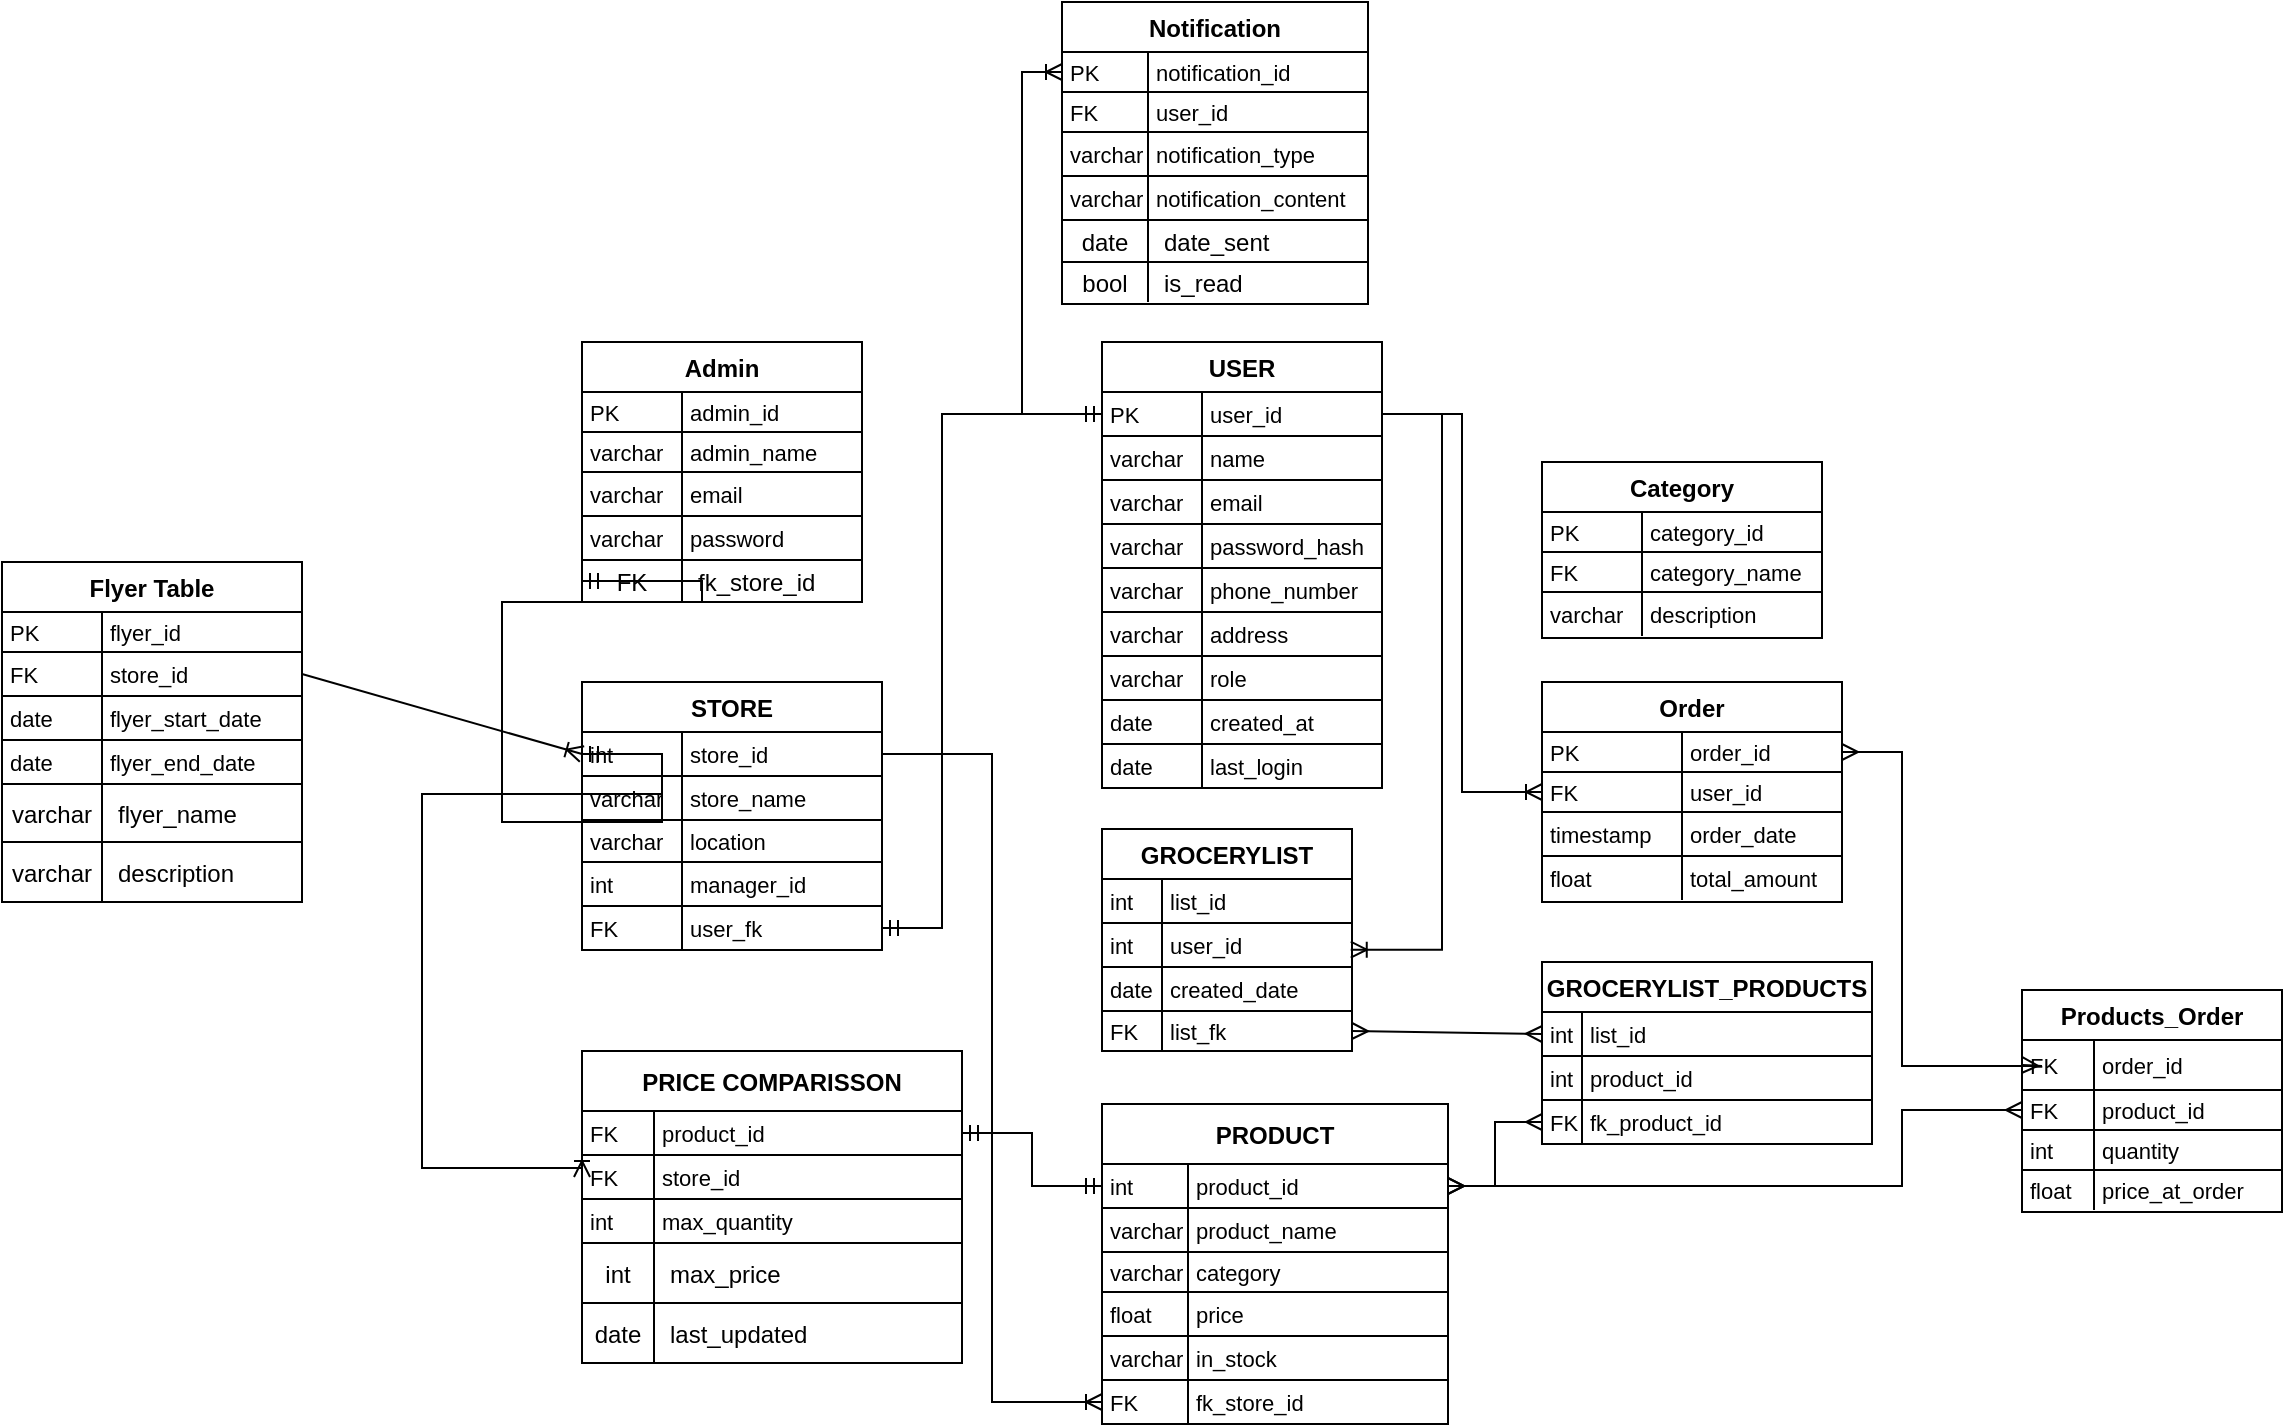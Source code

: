 <mxfile version="24.7.17">
  <diagram name="Page-1" id="lybucUqldqsya4fVgPuS">
    <mxGraphModel dx="2284" dy="746" grid="1" gridSize="10" guides="1" tooltips="1" connect="1" arrows="1" fold="1" page="1" pageScale="1" pageWidth="850" pageHeight="1100" math="0" shadow="0">
      <root>
        <mxCell id="0" />
        <mxCell id="1" parent="0" />
        <mxCell id="Y58JkeksdqxKK475Ll9a-1" value="USER" style="shape=table;startSize=25;container=1;collapsible=0;childLayout=tableLayout;fixedRows=1;rowLines=1;fontStyle=1;align=center;resizeLast=1;" parent="1" vertex="1">
          <mxGeometry x="20" y="250" width="140" height="223" as="geometry" />
        </mxCell>
        <mxCell id="Y58JkeksdqxKK475Ll9a-2" style="shape=tableRow;horizontal=0;startSize=0;swimlaneHead=0;swimlaneBody=0;fillColor=none;collapsible=0;dropTarget=0;points=[[0,0.5],[1,0.5]];portConstraint=eastwest;top=0;left=0;right=0;bottom=0;" parent="Y58JkeksdqxKK475Ll9a-1" vertex="1">
          <mxGeometry y="25" width="140" height="22" as="geometry" />
        </mxCell>
        <mxCell id="Y58JkeksdqxKK475Ll9a-3" value="PK" style="shape=partialRectangle;connectable=0;fillColor=none;top=0;left=0;bottom=0;right=0;align=left;spacingLeft=2;overflow=hidden;fontSize=11;" parent="Y58JkeksdqxKK475Ll9a-2" vertex="1">
          <mxGeometry width="50" height="22" as="geometry">
            <mxRectangle width="50" height="22" as="alternateBounds" />
          </mxGeometry>
        </mxCell>
        <mxCell id="Y58JkeksdqxKK475Ll9a-4" value="user_id" style="shape=partialRectangle;connectable=0;fillColor=none;top=0;left=0;bottom=0;right=0;align=left;spacingLeft=2;overflow=hidden;fontSize=11;" parent="Y58JkeksdqxKK475Ll9a-2" vertex="1">
          <mxGeometry x="50" width="90" height="22" as="geometry">
            <mxRectangle width="90" height="22" as="alternateBounds" />
          </mxGeometry>
        </mxCell>
        <mxCell id="Y58JkeksdqxKK475Ll9a-5" style="shape=tableRow;horizontal=0;startSize=0;swimlaneHead=0;swimlaneBody=0;fillColor=none;collapsible=0;dropTarget=0;points=[[0,0.5],[1,0.5]];portConstraint=eastwest;top=0;left=0;right=0;bottom=0;" parent="Y58JkeksdqxKK475Ll9a-1" vertex="1">
          <mxGeometry y="47" width="140" height="22" as="geometry" />
        </mxCell>
        <mxCell id="Y58JkeksdqxKK475Ll9a-6" value="varchar" style="shape=partialRectangle;connectable=0;fillColor=none;top=0;left=0;bottom=0;right=0;align=left;spacingLeft=2;overflow=hidden;fontSize=11;" parent="Y58JkeksdqxKK475Ll9a-5" vertex="1">
          <mxGeometry width="50" height="22" as="geometry">
            <mxRectangle width="50" height="22" as="alternateBounds" />
          </mxGeometry>
        </mxCell>
        <mxCell id="Y58JkeksdqxKK475Ll9a-7" value="name" style="shape=partialRectangle;connectable=0;fillColor=none;top=0;left=0;bottom=0;right=0;align=left;spacingLeft=2;overflow=hidden;fontSize=11;" parent="Y58JkeksdqxKK475Ll9a-5" vertex="1">
          <mxGeometry x="50" width="90" height="22" as="geometry">
            <mxRectangle width="90" height="22" as="alternateBounds" />
          </mxGeometry>
        </mxCell>
        <mxCell id="Y58JkeksdqxKK475Ll9a-8" style="shape=tableRow;horizontal=0;startSize=0;swimlaneHead=0;swimlaneBody=0;fillColor=none;collapsible=0;dropTarget=0;points=[[0,0.5],[1,0.5]];portConstraint=eastwest;top=0;left=0;right=0;bottom=0;" parent="Y58JkeksdqxKK475Ll9a-1" vertex="1">
          <mxGeometry y="69" width="140" height="22" as="geometry" />
        </mxCell>
        <mxCell id="Y58JkeksdqxKK475Ll9a-9" value="varchar" style="shape=partialRectangle;connectable=0;fillColor=none;top=0;left=0;bottom=0;right=0;align=left;spacingLeft=2;overflow=hidden;fontSize=11;" parent="Y58JkeksdqxKK475Ll9a-8" vertex="1">
          <mxGeometry width="50" height="22" as="geometry">
            <mxRectangle width="50" height="22" as="alternateBounds" />
          </mxGeometry>
        </mxCell>
        <mxCell id="Y58JkeksdqxKK475Ll9a-10" value="email" style="shape=partialRectangle;connectable=0;fillColor=none;top=0;left=0;bottom=0;right=0;align=left;spacingLeft=2;overflow=hidden;fontSize=11;" parent="Y58JkeksdqxKK475Ll9a-8" vertex="1">
          <mxGeometry x="50" width="90" height="22" as="geometry">
            <mxRectangle width="90" height="22" as="alternateBounds" />
          </mxGeometry>
        </mxCell>
        <mxCell id="Y58JkeksdqxKK475Ll9a-11" style="shape=tableRow;horizontal=0;startSize=0;swimlaneHead=0;swimlaneBody=0;fillColor=none;collapsible=0;dropTarget=0;points=[[0,0.5],[1,0.5]];portConstraint=eastwest;top=0;left=0;right=0;bottom=0;" parent="Y58JkeksdqxKK475Ll9a-1" vertex="1">
          <mxGeometry y="91" width="140" height="22" as="geometry" />
        </mxCell>
        <mxCell id="Y58JkeksdqxKK475Ll9a-12" value="varchar" style="shape=partialRectangle;connectable=0;fillColor=none;top=0;left=0;bottom=0;right=0;align=left;spacingLeft=2;overflow=hidden;fontSize=11;" parent="Y58JkeksdqxKK475Ll9a-11" vertex="1">
          <mxGeometry width="50" height="22" as="geometry">
            <mxRectangle width="50" height="22" as="alternateBounds" />
          </mxGeometry>
        </mxCell>
        <mxCell id="Y58JkeksdqxKK475Ll9a-13" value="password_hash" style="shape=partialRectangle;connectable=0;fillColor=none;top=0;left=0;bottom=0;right=0;align=left;spacingLeft=2;overflow=hidden;fontSize=11;" parent="Y58JkeksdqxKK475Ll9a-11" vertex="1">
          <mxGeometry x="50" width="90" height="22" as="geometry">
            <mxRectangle width="90" height="22" as="alternateBounds" />
          </mxGeometry>
        </mxCell>
        <mxCell id="Y58JkeksdqxKK475Ll9a-14" style="shape=tableRow;horizontal=0;startSize=0;swimlaneHead=0;swimlaneBody=0;fillColor=none;collapsible=0;dropTarget=0;points=[[0,0.5],[1,0.5]];portConstraint=eastwest;top=0;left=0;right=0;bottom=0;" parent="Y58JkeksdqxKK475Ll9a-1" vertex="1">
          <mxGeometry y="113" width="140" height="22" as="geometry" />
        </mxCell>
        <mxCell id="Y58JkeksdqxKK475Ll9a-15" value="varchar" style="shape=partialRectangle;connectable=0;fillColor=none;top=0;left=0;bottom=0;right=0;align=left;spacingLeft=2;overflow=hidden;fontSize=11;" parent="Y58JkeksdqxKK475Ll9a-14" vertex="1">
          <mxGeometry width="50" height="22" as="geometry">
            <mxRectangle width="50" height="22" as="alternateBounds" />
          </mxGeometry>
        </mxCell>
        <mxCell id="Y58JkeksdqxKK475Ll9a-16" value="phone_number" style="shape=partialRectangle;connectable=0;fillColor=none;top=0;left=0;bottom=0;right=0;align=left;spacingLeft=2;overflow=hidden;fontSize=11;" parent="Y58JkeksdqxKK475Ll9a-14" vertex="1">
          <mxGeometry x="50" width="90" height="22" as="geometry">
            <mxRectangle width="90" height="22" as="alternateBounds" />
          </mxGeometry>
        </mxCell>
        <mxCell id="Y58JkeksdqxKK475Ll9a-17" style="shape=tableRow;horizontal=0;startSize=0;swimlaneHead=0;swimlaneBody=0;fillColor=none;collapsible=0;dropTarget=0;points=[[0,0.5],[1,0.5]];portConstraint=eastwest;top=0;left=0;right=0;bottom=0;" parent="Y58JkeksdqxKK475Ll9a-1" vertex="1">
          <mxGeometry y="135" width="140" height="22" as="geometry" />
        </mxCell>
        <mxCell id="Y58JkeksdqxKK475Ll9a-18" value="varchar" style="shape=partialRectangle;connectable=0;fillColor=none;top=0;left=0;bottom=0;right=0;align=left;spacingLeft=2;overflow=hidden;fontSize=11;" parent="Y58JkeksdqxKK475Ll9a-17" vertex="1">
          <mxGeometry width="50" height="22" as="geometry">
            <mxRectangle width="50" height="22" as="alternateBounds" />
          </mxGeometry>
        </mxCell>
        <mxCell id="Y58JkeksdqxKK475Ll9a-19" value="address" style="shape=partialRectangle;connectable=0;fillColor=none;top=0;left=0;bottom=0;right=0;align=left;spacingLeft=2;overflow=hidden;fontSize=11;" parent="Y58JkeksdqxKK475Ll9a-17" vertex="1">
          <mxGeometry x="50" width="90" height="22" as="geometry">
            <mxRectangle width="90" height="22" as="alternateBounds" />
          </mxGeometry>
        </mxCell>
        <mxCell id="Y58JkeksdqxKK475Ll9a-20" style="shape=tableRow;horizontal=0;startSize=0;swimlaneHead=0;swimlaneBody=0;fillColor=none;collapsible=0;dropTarget=0;points=[[0,0.5],[1,0.5]];portConstraint=eastwest;top=0;left=0;right=0;bottom=0;" parent="Y58JkeksdqxKK475Ll9a-1" vertex="1">
          <mxGeometry y="157" width="140" height="22" as="geometry" />
        </mxCell>
        <mxCell id="Y58JkeksdqxKK475Ll9a-21" value="varchar" style="shape=partialRectangle;connectable=0;fillColor=none;top=0;left=0;bottom=0;right=0;align=left;spacingLeft=2;overflow=hidden;fontSize=11;" parent="Y58JkeksdqxKK475Ll9a-20" vertex="1">
          <mxGeometry width="50" height="22" as="geometry">
            <mxRectangle width="50" height="22" as="alternateBounds" />
          </mxGeometry>
        </mxCell>
        <mxCell id="Y58JkeksdqxKK475Ll9a-22" value="role" style="shape=partialRectangle;connectable=0;fillColor=none;top=0;left=0;bottom=0;right=0;align=left;spacingLeft=2;overflow=hidden;fontSize=11;" parent="Y58JkeksdqxKK475Ll9a-20" vertex="1">
          <mxGeometry x="50" width="90" height="22" as="geometry">
            <mxRectangle width="90" height="22" as="alternateBounds" />
          </mxGeometry>
        </mxCell>
        <mxCell id="TFKnBATiPicxMtAQurl1-345" style="shape=tableRow;horizontal=0;startSize=0;swimlaneHead=0;swimlaneBody=0;fillColor=none;collapsible=0;dropTarget=0;points=[[0,0.5],[1,0.5]];portConstraint=eastwest;top=0;left=0;right=0;bottom=0;" parent="Y58JkeksdqxKK475Ll9a-1" vertex="1">
          <mxGeometry y="179" width="140" height="22" as="geometry" />
        </mxCell>
        <mxCell id="TFKnBATiPicxMtAQurl1-346" value="date" style="shape=partialRectangle;connectable=0;fillColor=none;top=0;left=0;bottom=0;right=0;align=left;spacingLeft=2;overflow=hidden;fontSize=11;" parent="TFKnBATiPicxMtAQurl1-345" vertex="1">
          <mxGeometry width="50" height="22" as="geometry">
            <mxRectangle width="50" height="22" as="alternateBounds" />
          </mxGeometry>
        </mxCell>
        <mxCell id="TFKnBATiPicxMtAQurl1-347" value="created_at" style="shape=partialRectangle;connectable=0;fillColor=none;top=0;left=0;bottom=0;right=0;align=left;spacingLeft=2;overflow=hidden;fontSize=11;" parent="TFKnBATiPicxMtAQurl1-345" vertex="1">
          <mxGeometry x="50" width="90" height="22" as="geometry">
            <mxRectangle width="90" height="22" as="alternateBounds" />
          </mxGeometry>
        </mxCell>
        <mxCell id="TFKnBATiPicxMtAQurl1-348" style="shape=tableRow;horizontal=0;startSize=0;swimlaneHead=0;swimlaneBody=0;fillColor=none;collapsible=0;dropTarget=0;points=[[0,0.5],[1,0.5]];portConstraint=eastwest;top=0;left=0;right=0;bottom=0;" parent="Y58JkeksdqxKK475Ll9a-1" vertex="1">
          <mxGeometry y="201" width="140" height="22" as="geometry" />
        </mxCell>
        <mxCell id="TFKnBATiPicxMtAQurl1-349" value="date" style="shape=partialRectangle;connectable=0;fillColor=none;top=0;left=0;bottom=0;right=0;align=left;spacingLeft=2;overflow=hidden;fontSize=11;" parent="TFKnBATiPicxMtAQurl1-348" vertex="1">
          <mxGeometry width="50" height="22" as="geometry">
            <mxRectangle width="50" height="22" as="alternateBounds" />
          </mxGeometry>
        </mxCell>
        <mxCell id="TFKnBATiPicxMtAQurl1-350" value="last_login" style="shape=partialRectangle;connectable=0;fillColor=none;top=0;left=0;bottom=0;right=0;align=left;spacingLeft=2;overflow=hidden;fontSize=11;" parent="TFKnBATiPicxMtAQurl1-348" vertex="1">
          <mxGeometry x="50" width="90" height="22" as="geometry">
            <mxRectangle width="90" height="22" as="alternateBounds" />
          </mxGeometry>
        </mxCell>
        <mxCell id="Y58JkeksdqxKK475Ll9a-23" value="GROCERYLIST" style="shape=table;startSize=25;container=1;collapsible=0;childLayout=tableLayout;fixedRows=1;rowLines=1;fontStyle=1;align=center;resizeLast=1;" parent="1" vertex="1">
          <mxGeometry x="20" y="493.5" width="125" height="111" as="geometry" />
        </mxCell>
        <mxCell id="Y58JkeksdqxKK475Ll9a-24" style="shape=tableRow;horizontal=0;startSize=0;swimlaneHead=0;swimlaneBody=0;fillColor=none;collapsible=0;dropTarget=0;points=[[0,0.5],[1,0.5]];portConstraint=eastwest;top=0;left=0;right=0;bottom=0;" parent="Y58JkeksdqxKK475Ll9a-23" vertex="1">
          <mxGeometry y="25" width="125" height="22" as="geometry" />
        </mxCell>
        <mxCell id="Y58JkeksdqxKK475Ll9a-25" value="int" style="shape=partialRectangle;connectable=0;fillColor=none;top=0;left=0;bottom=0;right=0;align=left;spacingLeft=2;overflow=hidden;fontSize=11;" parent="Y58JkeksdqxKK475Ll9a-24" vertex="1">
          <mxGeometry width="30" height="22" as="geometry">
            <mxRectangle width="30" height="22" as="alternateBounds" />
          </mxGeometry>
        </mxCell>
        <mxCell id="Y58JkeksdqxKK475Ll9a-26" value="list_id" style="shape=partialRectangle;connectable=0;fillColor=none;top=0;left=0;bottom=0;right=0;align=left;spacingLeft=2;overflow=hidden;fontSize=11;" parent="Y58JkeksdqxKK475Ll9a-24" vertex="1">
          <mxGeometry x="30" width="95" height="22" as="geometry">
            <mxRectangle width="95" height="22" as="alternateBounds" />
          </mxGeometry>
        </mxCell>
        <mxCell id="Y58JkeksdqxKK475Ll9a-27" style="shape=tableRow;horizontal=0;startSize=0;swimlaneHead=0;swimlaneBody=0;fillColor=none;collapsible=0;dropTarget=0;points=[[0,0.5],[1,0.5]];portConstraint=eastwest;top=0;left=0;right=0;bottom=0;" parent="Y58JkeksdqxKK475Ll9a-23" vertex="1">
          <mxGeometry y="47" width="125" height="22" as="geometry" />
        </mxCell>
        <mxCell id="Y58JkeksdqxKK475Ll9a-28" value="int" style="shape=partialRectangle;connectable=0;fillColor=none;top=0;left=0;bottom=0;right=0;align=left;spacingLeft=2;overflow=hidden;fontSize=11;" parent="Y58JkeksdqxKK475Ll9a-27" vertex="1">
          <mxGeometry width="30" height="22" as="geometry">
            <mxRectangle width="30" height="22" as="alternateBounds" />
          </mxGeometry>
        </mxCell>
        <mxCell id="Y58JkeksdqxKK475Ll9a-29" value="user_id" style="shape=partialRectangle;connectable=0;fillColor=none;top=0;left=0;bottom=0;right=0;align=left;spacingLeft=2;overflow=hidden;fontSize=11;" parent="Y58JkeksdqxKK475Ll9a-27" vertex="1">
          <mxGeometry x="30" width="95" height="22" as="geometry">
            <mxRectangle width="95" height="22" as="alternateBounds" />
          </mxGeometry>
        </mxCell>
        <mxCell id="Y58JkeksdqxKK475Ll9a-30" style="shape=tableRow;horizontal=0;startSize=0;swimlaneHead=0;swimlaneBody=0;fillColor=none;collapsible=0;dropTarget=0;points=[[0,0.5],[1,0.5]];portConstraint=eastwest;top=0;left=0;right=0;bottom=0;" parent="Y58JkeksdqxKK475Ll9a-23" vertex="1">
          <mxGeometry y="69" width="125" height="22" as="geometry" />
        </mxCell>
        <mxCell id="Y58JkeksdqxKK475Ll9a-31" value="date" style="shape=partialRectangle;connectable=0;fillColor=none;top=0;left=0;bottom=0;right=0;align=left;spacingLeft=2;overflow=hidden;fontSize=11;" parent="Y58JkeksdqxKK475Ll9a-30" vertex="1">
          <mxGeometry width="30" height="22" as="geometry">
            <mxRectangle width="30" height="22" as="alternateBounds" />
          </mxGeometry>
        </mxCell>
        <mxCell id="Y58JkeksdqxKK475Ll9a-32" value="created_date" style="shape=partialRectangle;connectable=0;fillColor=none;top=0;left=0;bottom=0;right=0;align=left;spacingLeft=2;overflow=hidden;fontSize=11;" parent="Y58JkeksdqxKK475Ll9a-30" vertex="1">
          <mxGeometry x="30" width="95" height="22" as="geometry">
            <mxRectangle width="95" height="22" as="alternateBounds" />
          </mxGeometry>
        </mxCell>
        <mxCell id="TFKnBATiPicxMtAQurl1-165" style="shape=tableRow;horizontal=0;startSize=0;swimlaneHead=0;swimlaneBody=0;fillColor=none;collapsible=0;dropTarget=0;points=[[0,0.5],[1,0.5]];portConstraint=eastwest;top=0;left=0;right=0;bottom=0;" parent="Y58JkeksdqxKK475Ll9a-23" vertex="1">
          <mxGeometry y="91" width="125" height="20" as="geometry" />
        </mxCell>
        <mxCell id="TFKnBATiPicxMtAQurl1-166" value="FK" style="shape=partialRectangle;connectable=0;fillColor=none;top=0;left=0;bottom=0;right=0;align=left;spacingLeft=2;overflow=hidden;fontSize=11;" parent="TFKnBATiPicxMtAQurl1-165" vertex="1">
          <mxGeometry width="30" height="20" as="geometry">
            <mxRectangle width="30" height="20" as="alternateBounds" />
          </mxGeometry>
        </mxCell>
        <mxCell id="TFKnBATiPicxMtAQurl1-167" value="list_fk" style="shape=partialRectangle;connectable=0;fillColor=none;top=0;left=0;bottom=0;right=0;align=left;spacingLeft=2;overflow=hidden;fontSize=11;" parent="TFKnBATiPicxMtAQurl1-165" vertex="1">
          <mxGeometry x="30" width="95" height="20" as="geometry">
            <mxRectangle width="95" height="20" as="alternateBounds" />
          </mxGeometry>
        </mxCell>
        <mxCell id="Y58JkeksdqxKK475Ll9a-33" value="PRODUCT" style="shape=table;startSize=30;container=1;collapsible=0;childLayout=tableLayout;fixedRows=1;rowLines=1;fontStyle=1;align=center;resizeLast=1;" parent="1" vertex="1">
          <mxGeometry x="20" y="631" width="173" height="160" as="geometry" />
        </mxCell>
        <mxCell id="Y58JkeksdqxKK475Ll9a-34" style="shape=tableRow;horizontal=0;startSize=0;swimlaneHead=0;swimlaneBody=0;fillColor=none;collapsible=0;dropTarget=0;points=[[0,0.5],[1,0.5]];portConstraint=eastwest;top=0;left=0;right=0;bottom=0;" parent="Y58JkeksdqxKK475Ll9a-33" vertex="1">
          <mxGeometry y="30" width="173" height="22" as="geometry" />
        </mxCell>
        <mxCell id="Y58JkeksdqxKK475Ll9a-35" value="int" style="shape=partialRectangle;connectable=0;fillColor=none;top=0;left=0;bottom=0;right=0;align=left;spacingLeft=2;overflow=hidden;fontSize=11;" parent="Y58JkeksdqxKK475Ll9a-34" vertex="1">
          <mxGeometry width="43" height="22" as="geometry">
            <mxRectangle width="43" height="22" as="alternateBounds" />
          </mxGeometry>
        </mxCell>
        <mxCell id="Y58JkeksdqxKK475Ll9a-36" value="product_id" style="shape=partialRectangle;connectable=0;fillColor=none;top=0;left=0;bottom=0;right=0;align=left;spacingLeft=2;overflow=hidden;fontSize=11;" parent="Y58JkeksdqxKK475Ll9a-34" vertex="1">
          <mxGeometry x="43" width="130" height="22" as="geometry">
            <mxRectangle width="130" height="22" as="alternateBounds" />
          </mxGeometry>
        </mxCell>
        <mxCell id="Y58JkeksdqxKK475Ll9a-37" style="shape=tableRow;horizontal=0;startSize=0;swimlaneHead=0;swimlaneBody=0;fillColor=none;collapsible=0;dropTarget=0;points=[[0,0.5],[1,0.5]];portConstraint=eastwest;top=0;left=0;right=0;bottom=0;" parent="Y58JkeksdqxKK475Ll9a-33" vertex="1">
          <mxGeometry y="52" width="173" height="22" as="geometry" />
        </mxCell>
        <mxCell id="Y58JkeksdqxKK475Ll9a-38" value="varchar" style="shape=partialRectangle;connectable=0;fillColor=none;top=0;left=0;bottom=0;right=0;align=left;spacingLeft=2;overflow=hidden;fontSize=11;" parent="Y58JkeksdqxKK475Ll9a-37" vertex="1">
          <mxGeometry width="43" height="22" as="geometry">
            <mxRectangle width="43" height="22" as="alternateBounds" />
          </mxGeometry>
        </mxCell>
        <mxCell id="Y58JkeksdqxKK475Ll9a-39" value="product_name" style="shape=partialRectangle;connectable=0;fillColor=none;top=0;left=0;bottom=0;right=0;align=left;spacingLeft=2;overflow=hidden;fontSize=11;" parent="Y58JkeksdqxKK475Ll9a-37" vertex="1">
          <mxGeometry x="43" width="130" height="22" as="geometry">
            <mxRectangle width="130" height="22" as="alternateBounds" />
          </mxGeometry>
        </mxCell>
        <mxCell id="Y58JkeksdqxKK475Ll9a-40" style="shape=tableRow;horizontal=0;startSize=0;swimlaneHead=0;swimlaneBody=0;fillColor=none;collapsible=0;dropTarget=0;points=[[0,0.5],[1,0.5]];portConstraint=eastwest;top=0;left=0;right=0;bottom=0;" parent="Y58JkeksdqxKK475Ll9a-33" vertex="1">
          <mxGeometry y="74" width="173" height="20" as="geometry" />
        </mxCell>
        <mxCell id="Y58JkeksdqxKK475Ll9a-41" value="varchar" style="shape=partialRectangle;connectable=0;fillColor=none;top=0;left=0;bottom=0;right=0;align=left;spacingLeft=2;overflow=hidden;fontSize=11;" parent="Y58JkeksdqxKK475Ll9a-40" vertex="1">
          <mxGeometry width="43" height="20" as="geometry">
            <mxRectangle width="43" height="20" as="alternateBounds" />
          </mxGeometry>
        </mxCell>
        <mxCell id="Y58JkeksdqxKK475Ll9a-42" value="category" style="shape=partialRectangle;connectable=0;fillColor=none;top=0;left=0;bottom=0;right=0;align=left;spacingLeft=2;overflow=hidden;fontSize=11;" parent="Y58JkeksdqxKK475Ll9a-40" vertex="1">
          <mxGeometry x="43" width="130" height="20" as="geometry">
            <mxRectangle width="130" height="20" as="alternateBounds" />
          </mxGeometry>
        </mxCell>
        <mxCell id="Y58JkeksdqxKK475Ll9a-43" style="shape=tableRow;horizontal=0;startSize=0;swimlaneHead=0;swimlaneBody=0;fillColor=none;collapsible=0;dropTarget=0;points=[[0,0.5],[1,0.5]];portConstraint=eastwest;top=0;left=0;right=0;bottom=0;" parent="Y58JkeksdqxKK475Ll9a-33" vertex="1">
          <mxGeometry y="94" width="173" height="22" as="geometry" />
        </mxCell>
        <mxCell id="Y58JkeksdqxKK475Ll9a-44" value="float" style="shape=partialRectangle;connectable=0;fillColor=none;top=0;left=0;bottom=0;right=0;align=left;spacingLeft=2;overflow=hidden;fontSize=11;" parent="Y58JkeksdqxKK475Ll9a-43" vertex="1">
          <mxGeometry width="43" height="22" as="geometry">
            <mxRectangle width="43" height="22" as="alternateBounds" />
          </mxGeometry>
        </mxCell>
        <mxCell id="Y58JkeksdqxKK475Ll9a-45" value="price" style="shape=partialRectangle;connectable=0;fillColor=none;top=0;left=0;bottom=0;right=0;align=left;spacingLeft=2;overflow=hidden;fontSize=11;" parent="Y58JkeksdqxKK475Ll9a-43" vertex="1">
          <mxGeometry x="43" width="130" height="22" as="geometry">
            <mxRectangle width="130" height="22" as="alternateBounds" />
          </mxGeometry>
        </mxCell>
        <mxCell id="Y58JkeksdqxKK475Ll9a-46" style="shape=tableRow;horizontal=0;startSize=0;swimlaneHead=0;swimlaneBody=0;fillColor=none;collapsible=0;dropTarget=0;points=[[0,0.5],[1,0.5]];portConstraint=eastwest;top=0;left=0;right=0;bottom=0;" parent="Y58JkeksdqxKK475Ll9a-33" vertex="1">
          <mxGeometry y="116" width="173" height="22" as="geometry" />
        </mxCell>
        <mxCell id="Y58JkeksdqxKK475Ll9a-47" value="varchar" style="shape=partialRectangle;connectable=0;fillColor=none;top=0;left=0;bottom=0;right=0;align=left;spacingLeft=2;overflow=hidden;fontSize=11;" parent="Y58JkeksdqxKK475Ll9a-46" vertex="1">
          <mxGeometry width="43" height="22" as="geometry">
            <mxRectangle width="43" height="22" as="alternateBounds" />
          </mxGeometry>
        </mxCell>
        <mxCell id="Y58JkeksdqxKK475Ll9a-48" value="in_stock" style="shape=partialRectangle;connectable=0;fillColor=none;top=0;left=0;bottom=0;right=0;align=left;spacingLeft=2;overflow=hidden;fontSize=11;" parent="Y58JkeksdqxKK475Ll9a-46" vertex="1">
          <mxGeometry x="43" width="130" height="22" as="geometry">
            <mxRectangle width="130" height="22" as="alternateBounds" />
          </mxGeometry>
        </mxCell>
        <mxCell id="Y58JkeksdqxKK475Ll9a-49" style="shape=tableRow;horizontal=0;startSize=0;swimlaneHead=0;swimlaneBody=0;fillColor=none;collapsible=0;dropTarget=0;points=[[0,0.5],[1,0.5]];portConstraint=eastwest;top=0;left=0;right=0;bottom=0;" parent="Y58JkeksdqxKK475Ll9a-33" vertex="1">
          <mxGeometry y="138" width="173" height="22" as="geometry" />
        </mxCell>
        <mxCell id="Y58JkeksdqxKK475Ll9a-50" value="FK" style="shape=partialRectangle;connectable=0;fillColor=none;top=0;left=0;bottom=0;right=0;align=left;spacingLeft=2;overflow=hidden;fontSize=11;" parent="Y58JkeksdqxKK475Ll9a-49" vertex="1">
          <mxGeometry width="43" height="22" as="geometry">
            <mxRectangle width="43" height="22" as="alternateBounds" />
          </mxGeometry>
        </mxCell>
        <mxCell id="Y58JkeksdqxKK475Ll9a-51" value="fk_store_id" style="shape=partialRectangle;connectable=0;fillColor=none;top=0;left=0;bottom=0;right=0;align=left;spacingLeft=2;overflow=hidden;fontSize=11;" parent="Y58JkeksdqxKK475Ll9a-49" vertex="1">
          <mxGeometry x="43" width="130" height="22" as="geometry">
            <mxRectangle width="130" height="22" as="alternateBounds" />
          </mxGeometry>
        </mxCell>
        <mxCell id="Y58JkeksdqxKK475Ll9a-52" value="STORE" style="shape=table;startSize=25;container=1;collapsible=0;childLayout=tableLayout;fixedRows=1;rowLines=1;fontStyle=1;align=center;resizeLast=1;" parent="1" vertex="1">
          <mxGeometry x="-240" y="420" width="150" height="134.0" as="geometry" />
        </mxCell>
        <mxCell id="Y58JkeksdqxKK475Ll9a-53" style="shape=tableRow;horizontal=0;startSize=0;swimlaneHead=0;swimlaneBody=0;fillColor=none;collapsible=0;dropTarget=0;points=[[0,0.5],[1,0.5]];portConstraint=eastwest;top=0;left=0;right=0;bottom=0;" parent="Y58JkeksdqxKK475Ll9a-52" vertex="1">
          <mxGeometry y="25" width="150" height="22" as="geometry" />
        </mxCell>
        <mxCell id="Y58JkeksdqxKK475Ll9a-54" value="int" style="shape=partialRectangle;connectable=0;fillColor=none;top=0;left=0;bottom=0;right=0;align=left;spacingLeft=2;overflow=hidden;fontSize=11;" parent="Y58JkeksdqxKK475Ll9a-53" vertex="1">
          <mxGeometry width="50" height="22" as="geometry">
            <mxRectangle width="50" height="22" as="alternateBounds" />
          </mxGeometry>
        </mxCell>
        <mxCell id="Y58JkeksdqxKK475Ll9a-55" value="store_id" style="shape=partialRectangle;connectable=0;fillColor=none;top=0;left=0;bottom=0;right=0;align=left;spacingLeft=2;overflow=hidden;fontSize=11;" parent="Y58JkeksdqxKK475Ll9a-53" vertex="1">
          <mxGeometry x="50" width="100" height="22" as="geometry">
            <mxRectangle width="100" height="22" as="alternateBounds" />
          </mxGeometry>
        </mxCell>
        <mxCell id="Y58JkeksdqxKK475Ll9a-56" style="shape=tableRow;horizontal=0;startSize=0;swimlaneHead=0;swimlaneBody=0;fillColor=none;collapsible=0;dropTarget=0;points=[[0,0.5],[1,0.5]];portConstraint=eastwest;top=0;left=0;right=0;bottom=0;" parent="Y58JkeksdqxKK475Ll9a-52" vertex="1">
          <mxGeometry y="47" width="150" height="22" as="geometry" />
        </mxCell>
        <mxCell id="Y58JkeksdqxKK475Ll9a-57" value="varchar" style="shape=partialRectangle;connectable=0;fillColor=none;top=0;left=0;bottom=0;right=0;align=left;spacingLeft=2;overflow=hidden;fontSize=11;" parent="Y58JkeksdqxKK475Ll9a-56" vertex="1">
          <mxGeometry width="50" height="22" as="geometry">
            <mxRectangle width="50" height="22" as="alternateBounds" />
          </mxGeometry>
        </mxCell>
        <mxCell id="Y58JkeksdqxKK475Ll9a-58" value="store_name" style="shape=partialRectangle;connectable=0;fillColor=none;top=0;left=0;bottom=0;right=0;align=left;spacingLeft=2;overflow=hidden;fontSize=11;" parent="Y58JkeksdqxKK475Ll9a-56" vertex="1">
          <mxGeometry x="50" width="100" height="22" as="geometry">
            <mxRectangle width="100" height="22" as="alternateBounds" />
          </mxGeometry>
        </mxCell>
        <mxCell id="Y58JkeksdqxKK475Ll9a-59" style="shape=tableRow;horizontal=0;startSize=0;swimlaneHead=0;swimlaneBody=0;fillColor=none;collapsible=0;dropTarget=0;points=[[0,0.5],[1,0.5]];portConstraint=eastwest;top=0;left=0;right=0;bottom=0;" parent="Y58JkeksdqxKK475Ll9a-52" vertex="1">
          <mxGeometry y="69" width="150" height="21" as="geometry" />
        </mxCell>
        <mxCell id="Y58JkeksdqxKK475Ll9a-60" value="varchar" style="shape=partialRectangle;connectable=0;fillColor=none;top=0;left=0;bottom=0;right=0;align=left;spacingLeft=2;overflow=hidden;fontSize=11;" parent="Y58JkeksdqxKK475Ll9a-59" vertex="1">
          <mxGeometry width="50" height="21" as="geometry">
            <mxRectangle width="50" height="21" as="alternateBounds" />
          </mxGeometry>
        </mxCell>
        <mxCell id="Y58JkeksdqxKK475Ll9a-61" value="location" style="shape=partialRectangle;connectable=0;fillColor=none;top=0;left=0;bottom=0;right=0;align=left;spacingLeft=2;overflow=hidden;fontSize=11;" parent="Y58JkeksdqxKK475Ll9a-59" vertex="1">
          <mxGeometry x="50" width="100" height="21" as="geometry">
            <mxRectangle width="100" height="21" as="alternateBounds" />
          </mxGeometry>
        </mxCell>
        <mxCell id="Y58JkeksdqxKK475Ll9a-62" style="shape=tableRow;horizontal=0;startSize=0;swimlaneHead=0;swimlaneBody=0;fillColor=none;collapsible=0;dropTarget=0;points=[[0,0.5],[1,0.5]];portConstraint=eastwest;top=0;left=0;right=0;bottom=0;" parent="Y58JkeksdqxKK475Ll9a-52" vertex="1">
          <mxGeometry y="90" width="150" height="22" as="geometry" />
        </mxCell>
        <mxCell id="Y58JkeksdqxKK475Ll9a-63" value="int" style="shape=partialRectangle;connectable=0;fillColor=none;top=0;left=0;bottom=0;right=0;align=left;spacingLeft=2;overflow=hidden;fontSize=11;" parent="Y58JkeksdqxKK475Ll9a-62" vertex="1">
          <mxGeometry width="50" height="22" as="geometry">
            <mxRectangle width="50" height="22" as="alternateBounds" />
          </mxGeometry>
        </mxCell>
        <mxCell id="Y58JkeksdqxKK475Ll9a-64" value="manager_id" style="shape=partialRectangle;connectable=0;fillColor=none;top=0;left=0;bottom=0;right=0;align=left;spacingLeft=2;overflow=hidden;fontSize=11;" parent="Y58JkeksdqxKK475Ll9a-62" vertex="1">
          <mxGeometry x="50" width="100" height="22" as="geometry">
            <mxRectangle width="100" height="22" as="alternateBounds" />
          </mxGeometry>
        </mxCell>
        <mxCell id="TFKnBATiPicxMtAQurl1-223" style="shape=tableRow;horizontal=0;startSize=0;swimlaneHead=0;swimlaneBody=0;fillColor=none;collapsible=0;dropTarget=0;points=[[0,0.5],[1,0.5]];portConstraint=eastwest;top=0;left=0;right=0;bottom=0;" parent="Y58JkeksdqxKK475Ll9a-52" vertex="1">
          <mxGeometry y="112" width="150" height="22" as="geometry" />
        </mxCell>
        <mxCell id="TFKnBATiPicxMtAQurl1-224" value="FK" style="shape=partialRectangle;connectable=0;fillColor=none;top=0;left=0;bottom=0;right=0;align=left;spacingLeft=2;overflow=hidden;fontSize=11;" parent="TFKnBATiPicxMtAQurl1-223" vertex="1">
          <mxGeometry width="50" height="22" as="geometry">
            <mxRectangle width="50" height="22" as="alternateBounds" />
          </mxGeometry>
        </mxCell>
        <mxCell id="TFKnBATiPicxMtAQurl1-225" value="user_fk" style="shape=partialRectangle;connectable=0;fillColor=none;top=0;left=0;bottom=0;right=0;align=left;spacingLeft=2;overflow=hidden;fontSize=11;" parent="TFKnBATiPicxMtAQurl1-223" vertex="1">
          <mxGeometry x="50" width="100" height="22" as="geometry">
            <mxRectangle width="100" height="22" as="alternateBounds" />
          </mxGeometry>
        </mxCell>
        <mxCell id="Y58JkeksdqxKK475Ll9a-65" value="GROCERYLIST_PRODUCTS" style="shape=table;startSize=25;container=1;collapsible=0;childLayout=tableLayout;fixedRows=1;rowLines=1;fontStyle=1;align=center;resizeLast=1;" parent="1" vertex="1">
          <mxGeometry x="240" y="560" width="165" height="91" as="geometry" />
        </mxCell>
        <mxCell id="Y58JkeksdqxKK475Ll9a-66" style="shape=tableRow;horizontal=0;startSize=0;swimlaneHead=0;swimlaneBody=0;fillColor=none;collapsible=0;dropTarget=0;points=[[0,0.5],[1,0.5]];portConstraint=eastwest;top=0;left=0;right=0;bottom=0;" parent="Y58JkeksdqxKK475Ll9a-65" vertex="1">
          <mxGeometry y="25" width="165" height="22" as="geometry" />
        </mxCell>
        <mxCell id="Y58JkeksdqxKK475Ll9a-67" value="int" style="shape=partialRectangle;connectable=0;fillColor=none;top=0;left=0;bottom=0;right=0;align=left;spacingLeft=2;overflow=hidden;fontSize=11;" parent="Y58JkeksdqxKK475Ll9a-66" vertex="1">
          <mxGeometry width="20" height="22" as="geometry">
            <mxRectangle width="20" height="22" as="alternateBounds" />
          </mxGeometry>
        </mxCell>
        <mxCell id="Y58JkeksdqxKK475Ll9a-68" value="list_id" style="shape=partialRectangle;connectable=0;fillColor=none;top=0;left=0;bottom=0;right=0;align=left;spacingLeft=2;overflow=hidden;fontSize=11;" parent="Y58JkeksdqxKK475Ll9a-66" vertex="1">
          <mxGeometry x="20" width="145" height="22" as="geometry">
            <mxRectangle width="145" height="22" as="alternateBounds" />
          </mxGeometry>
        </mxCell>
        <mxCell id="Y58JkeksdqxKK475Ll9a-69" style="shape=tableRow;horizontal=0;startSize=0;swimlaneHead=0;swimlaneBody=0;fillColor=none;collapsible=0;dropTarget=0;points=[[0,0.5],[1,0.5]];portConstraint=eastwest;top=0;left=0;right=0;bottom=0;" parent="Y58JkeksdqxKK475Ll9a-65" vertex="1">
          <mxGeometry y="47" width="165" height="22" as="geometry" />
        </mxCell>
        <mxCell id="Y58JkeksdqxKK475Ll9a-70" value="int" style="shape=partialRectangle;connectable=0;fillColor=none;top=0;left=0;bottom=0;right=0;align=left;spacingLeft=2;overflow=hidden;fontSize=11;" parent="Y58JkeksdqxKK475Ll9a-69" vertex="1">
          <mxGeometry width="20" height="22" as="geometry">
            <mxRectangle width="20" height="22" as="alternateBounds" />
          </mxGeometry>
        </mxCell>
        <mxCell id="Y58JkeksdqxKK475Ll9a-71" value="product_id" style="shape=partialRectangle;connectable=0;fillColor=none;top=0;left=0;bottom=0;right=0;align=left;spacingLeft=2;overflow=hidden;fontSize=11;" parent="Y58JkeksdqxKK475Ll9a-69" vertex="1">
          <mxGeometry x="20" width="145" height="22" as="geometry">
            <mxRectangle width="145" height="22" as="alternateBounds" />
          </mxGeometry>
        </mxCell>
        <mxCell id="TFKnBATiPicxMtAQurl1-169" style="shape=tableRow;horizontal=0;startSize=0;swimlaneHead=0;swimlaneBody=0;fillColor=none;collapsible=0;dropTarget=0;points=[[0,0.5],[1,0.5]];portConstraint=eastwest;top=0;left=0;right=0;bottom=0;" parent="Y58JkeksdqxKK475Ll9a-65" vertex="1">
          <mxGeometry y="69" width="165" height="22" as="geometry" />
        </mxCell>
        <mxCell id="TFKnBATiPicxMtAQurl1-170" value="FK" style="shape=partialRectangle;connectable=0;fillColor=none;top=0;left=0;bottom=0;right=0;align=left;spacingLeft=2;overflow=hidden;fontSize=11;" parent="TFKnBATiPicxMtAQurl1-169" vertex="1">
          <mxGeometry width="20" height="22" as="geometry">
            <mxRectangle width="20" height="22" as="alternateBounds" />
          </mxGeometry>
        </mxCell>
        <mxCell id="TFKnBATiPicxMtAQurl1-171" value="fk_product_id" style="shape=partialRectangle;connectable=0;fillColor=none;top=0;left=0;bottom=0;right=0;align=left;spacingLeft=2;overflow=hidden;fontSize=11;" parent="TFKnBATiPicxMtAQurl1-169" vertex="1">
          <mxGeometry x="20" width="145" height="22" as="geometry">
            <mxRectangle width="145" height="22" as="alternateBounds" />
          </mxGeometry>
        </mxCell>
        <mxCell id="TFKnBATiPicxMtAQurl1-1" value="Flyer Table" style="shape=table;startSize=25;container=1;collapsible=0;childLayout=tableLayout;fixedRows=1;rowLines=1;fontStyle=1;align=center;resizeLast=1;" parent="1" vertex="1">
          <mxGeometry x="-530" y="360" width="150" height="170" as="geometry" />
        </mxCell>
        <mxCell id="TFKnBATiPicxMtAQurl1-2" style="shape=tableRow;horizontal=0;startSize=0;swimlaneHead=0;swimlaneBody=0;fillColor=none;collapsible=0;dropTarget=0;points=[[0,0.5],[1,0.5]];portConstraint=eastwest;top=0;left=0;right=0;bottom=0;" parent="TFKnBATiPicxMtAQurl1-1" vertex="1">
          <mxGeometry y="25" width="150" height="20" as="geometry" />
        </mxCell>
        <mxCell id="TFKnBATiPicxMtAQurl1-3" value="PK" style="shape=partialRectangle;connectable=0;fillColor=none;top=0;left=0;bottom=0;right=0;align=left;spacingLeft=2;overflow=hidden;fontSize=11;" parent="TFKnBATiPicxMtAQurl1-2" vertex="1">
          <mxGeometry width="50" height="20" as="geometry">
            <mxRectangle width="50" height="20" as="alternateBounds" />
          </mxGeometry>
        </mxCell>
        <mxCell id="TFKnBATiPicxMtAQurl1-4" value="flyer_id" style="shape=partialRectangle;connectable=0;fillColor=none;top=0;left=0;bottom=0;right=0;align=left;spacingLeft=2;overflow=hidden;fontSize=11;" parent="TFKnBATiPicxMtAQurl1-2" vertex="1">
          <mxGeometry x="50" width="100" height="20" as="geometry">
            <mxRectangle width="100" height="20" as="alternateBounds" />
          </mxGeometry>
        </mxCell>
        <mxCell id="TFKnBATiPicxMtAQurl1-5" style="shape=tableRow;horizontal=0;startSize=0;swimlaneHead=0;swimlaneBody=0;fillColor=none;collapsible=0;dropTarget=0;points=[[0,0.5],[1,0.5]];portConstraint=eastwest;top=0;left=0;right=0;bottom=0;" parent="TFKnBATiPicxMtAQurl1-1" vertex="1">
          <mxGeometry y="45" width="150" height="22" as="geometry" />
        </mxCell>
        <mxCell id="TFKnBATiPicxMtAQurl1-6" value="FK" style="shape=partialRectangle;connectable=0;fillColor=none;top=0;left=0;bottom=0;right=0;align=left;spacingLeft=2;overflow=hidden;fontSize=11;" parent="TFKnBATiPicxMtAQurl1-5" vertex="1">
          <mxGeometry width="50" height="22" as="geometry">
            <mxRectangle width="50" height="22" as="alternateBounds" />
          </mxGeometry>
        </mxCell>
        <mxCell id="TFKnBATiPicxMtAQurl1-7" value="store_id" style="shape=partialRectangle;connectable=0;fillColor=none;top=0;left=0;bottom=0;right=0;align=left;spacingLeft=2;overflow=hidden;fontSize=11;" parent="TFKnBATiPicxMtAQurl1-5" vertex="1">
          <mxGeometry x="50" width="100" height="22" as="geometry">
            <mxRectangle width="100" height="22" as="alternateBounds" />
          </mxGeometry>
        </mxCell>
        <mxCell id="TFKnBATiPicxMtAQurl1-8" style="shape=tableRow;horizontal=0;startSize=0;swimlaneHead=0;swimlaneBody=0;fillColor=none;collapsible=0;dropTarget=0;points=[[0,0.5],[1,0.5]];portConstraint=eastwest;top=0;left=0;right=0;bottom=0;" parent="TFKnBATiPicxMtAQurl1-1" vertex="1">
          <mxGeometry y="67" width="150" height="22" as="geometry" />
        </mxCell>
        <mxCell id="TFKnBATiPicxMtAQurl1-9" value="date" style="shape=partialRectangle;connectable=0;fillColor=none;top=0;left=0;bottom=0;right=0;align=left;spacingLeft=2;overflow=hidden;fontSize=11;" parent="TFKnBATiPicxMtAQurl1-8" vertex="1">
          <mxGeometry width="50" height="22" as="geometry">
            <mxRectangle width="50" height="22" as="alternateBounds" />
          </mxGeometry>
        </mxCell>
        <mxCell id="TFKnBATiPicxMtAQurl1-10" value="flyer_start_date" style="shape=partialRectangle;connectable=0;fillColor=none;top=0;left=0;bottom=0;right=0;align=left;spacingLeft=2;overflow=hidden;fontSize=11;" parent="TFKnBATiPicxMtAQurl1-8" vertex="1">
          <mxGeometry x="50" width="100" height="22" as="geometry">
            <mxRectangle width="100" height="22" as="alternateBounds" />
          </mxGeometry>
        </mxCell>
        <mxCell id="TFKnBATiPicxMtAQurl1-11" style="shape=tableRow;horizontal=0;startSize=0;swimlaneHead=0;swimlaneBody=0;fillColor=none;collapsible=0;dropTarget=0;points=[[0,0.5],[1,0.5]];portConstraint=eastwest;top=0;left=0;right=0;bottom=0;" parent="TFKnBATiPicxMtAQurl1-1" vertex="1">
          <mxGeometry y="89" width="150" height="22" as="geometry" />
        </mxCell>
        <mxCell id="TFKnBATiPicxMtAQurl1-12" value="date" style="shape=partialRectangle;connectable=0;fillColor=none;top=0;left=0;bottom=0;right=0;align=left;spacingLeft=2;overflow=hidden;fontSize=11;" parent="TFKnBATiPicxMtAQurl1-11" vertex="1">
          <mxGeometry width="50" height="22" as="geometry">
            <mxRectangle width="50" height="22" as="alternateBounds" />
          </mxGeometry>
        </mxCell>
        <mxCell id="TFKnBATiPicxMtAQurl1-13" value="flyer_end_date" style="shape=partialRectangle;connectable=0;fillColor=none;top=0;left=0;bottom=0;right=0;align=left;spacingLeft=2;overflow=hidden;fontSize=11;" parent="TFKnBATiPicxMtAQurl1-11" vertex="1">
          <mxGeometry x="50" width="100" height="22" as="geometry">
            <mxRectangle width="100" height="22" as="alternateBounds" />
          </mxGeometry>
        </mxCell>
        <mxCell id="TFKnBATiPicxMtAQurl1-231" value="" style="shape=tableRow;horizontal=0;startSize=0;swimlaneHead=0;swimlaneBody=0;fillColor=none;collapsible=0;dropTarget=0;points=[[0,0.5],[1,0.5]];portConstraint=eastwest;top=0;left=0;right=0;bottom=0;" parent="TFKnBATiPicxMtAQurl1-1" vertex="1">
          <mxGeometry y="111" width="150" height="29" as="geometry" />
        </mxCell>
        <mxCell id="TFKnBATiPicxMtAQurl1-232" value="varchar" style="shape=partialRectangle;connectable=0;fillColor=none;top=0;left=0;bottom=0;right=0;editable=1;overflow=hidden;" parent="TFKnBATiPicxMtAQurl1-231" vertex="1">
          <mxGeometry width="50" height="29" as="geometry">
            <mxRectangle width="50" height="29" as="alternateBounds" />
          </mxGeometry>
        </mxCell>
        <mxCell id="TFKnBATiPicxMtAQurl1-233" value="flyer_name" style="shape=partialRectangle;connectable=0;fillColor=none;top=0;left=0;bottom=0;right=0;align=left;spacingLeft=6;overflow=hidden;" parent="TFKnBATiPicxMtAQurl1-231" vertex="1">
          <mxGeometry x="50" width="100" height="29" as="geometry">
            <mxRectangle width="100" height="29" as="alternateBounds" />
          </mxGeometry>
        </mxCell>
        <mxCell id="TFKnBATiPicxMtAQurl1-14" value="" style="shape=tableRow;horizontal=0;startSize=0;swimlaneHead=0;swimlaneBody=0;fillColor=none;collapsible=0;dropTarget=0;points=[[0,0.5],[1,0.5]];portConstraint=eastwest;top=0;left=0;right=0;bottom=0;" parent="TFKnBATiPicxMtAQurl1-1" vertex="1">
          <mxGeometry y="140" width="150" height="30" as="geometry" />
        </mxCell>
        <mxCell id="TFKnBATiPicxMtAQurl1-15" value="varchar" style="shape=partialRectangle;connectable=0;fillColor=none;top=0;left=0;bottom=0;right=0;editable=1;overflow=hidden;" parent="TFKnBATiPicxMtAQurl1-14" vertex="1">
          <mxGeometry width="50" height="30" as="geometry">
            <mxRectangle width="50" height="30" as="alternateBounds" />
          </mxGeometry>
        </mxCell>
        <mxCell id="TFKnBATiPicxMtAQurl1-16" value="description" style="shape=partialRectangle;connectable=0;fillColor=none;top=0;left=0;bottom=0;right=0;align=left;spacingLeft=6;overflow=hidden;" parent="TFKnBATiPicxMtAQurl1-14" vertex="1">
          <mxGeometry x="50" width="100" height="30" as="geometry">
            <mxRectangle width="100" height="30" as="alternateBounds" />
          </mxGeometry>
        </mxCell>
        <mxCell id="TFKnBATiPicxMtAQurl1-17" value="Admin" style="shape=table;startSize=25;container=1;collapsible=0;childLayout=tableLayout;fixedRows=1;rowLines=1;fontStyle=1;align=center;resizeLast=1;" parent="1" vertex="1">
          <mxGeometry x="-240" y="250" width="140" height="130" as="geometry" />
        </mxCell>
        <mxCell id="TFKnBATiPicxMtAQurl1-18" style="shape=tableRow;horizontal=0;startSize=0;swimlaneHead=0;swimlaneBody=0;fillColor=none;collapsible=0;dropTarget=0;points=[[0,0.5],[1,0.5]];portConstraint=eastwest;top=0;left=0;right=0;bottom=0;" parent="TFKnBATiPicxMtAQurl1-17" vertex="1">
          <mxGeometry y="25" width="140" height="20" as="geometry" />
        </mxCell>
        <mxCell id="TFKnBATiPicxMtAQurl1-19" value="PK" style="shape=partialRectangle;connectable=0;fillColor=none;top=0;left=0;bottom=0;right=0;align=left;spacingLeft=2;overflow=hidden;fontSize=11;" parent="TFKnBATiPicxMtAQurl1-18" vertex="1">
          <mxGeometry width="50" height="20" as="geometry">
            <mxRectangle width="50" height="20" as="alternateBounds" />
          </mxGeometry>
        </mxCell>
        <mxCell id="TFKnBATiPicxMtAQurl1-20" value="admin_id" style="shape=partialRectangle;connectable=0;fillColor=none;top=0;left=0;bottom=0;right=0;align=left;spacingLeft=2;overflow=hidden;fontSize=11;" parent="TFKnBATiPicxMtAQurl1-18" vertex="1">
          <mxGeometry x="50" width="90" height="20" as="geometry">
            <mxRectangle width="90" height="20" as="alternateBounds" />
          </mxGeometry>
        </mxCell>
        <mxCell id="TFKnBATiPicxMtAQurl1-21" style="shape=tableRow;horizontal=0;startSize=0;swimlaneHead=0;swimlaneBody=0;fillColor=none;collapsible=0;dropTarget=0;points=[[0,0.5],[1,0.5]];portConstraint=eastwest;top=0;left=0;right=0;bottom=0;" parent="TFKnBATiPicxMtAQurl1-17" vertex="1">
          <mxGeometry y="45" width="140" height="20" as="geometry" />
        </mxCell>
        <mxCell id="TFKnBATiPicxMtAQurl1-22" value="varchar" style="shape=partialRectangle;connectable=0;fillColor=none;top=0;left=0;bottom=0;right=0;align=left;spacingLeft=2;overflow=hidden;fontSize=11;" parent="TFKnBATiPicxMtAQurl1-21" vertex="1">
          <mxGeometry width="50" height="20" as="geometry">
            <mxRectangle width="50" height="20" as="alternateBounds" />
          </mxGeometry>
        </mxCell>
        <mxCell id="TFKnBATiPicxMtAQurl1-23" value="admin_name" style="shape=partialRectangle;connectable=0;fillColor=none;top=0;left=0;bottom=0;right=0;align=left;spacingLeft=2;overflow=hidden;fontSize=11;" parent="TFKnBATiPicxMtAQurl1-21" vertex="1">
          <mxGeometry x="50" width="90" height="20" as="geometry">
            <mxRectangle width="90" height="20" as="alternateBounds" />
          </mxGeometry>
        </mxCell>
        <mxCell id="TFKnBATiPicxMtAQurl1-24" style="shape=tableRow;horizontal=0;startSize=0;swimlaneHead=0;swimlaneBody=0;fillColor=none;collapsible=0;dropTarget=0;points=[[0,0.5],[1,0.5]];portConstraint=eastwest;top=0;left=0;right=0;bottom=0;" parent="TFKnBATiPicxMtAQurl1-17" vertex="1">
          <mxGeometry y="65" width="140" height="22" as="geometry" />
        </mxCell>
        <mxCell id="TFKnBATiPicxMtAQurl1-25" value="varchar" style="shape=partialRectangle;connectable=0;fillColor=none;top=0;left=0;bottom=0;right=0;align=left;spacingLeft=2;overflow=hidden;fontSize=11;" parent="TFKnBATiPicxMtAQurl1-24" vertex="1">
          <mxGeometry width="50" height="22" as="geometry">
            <mxRectangle width="50" height="22" as="alternateBounds" />
          </mxGeometry>
        </mxCell>
        <mxCell id="TFKnBATiPicxMtAQurl1-26" value="email" style="shape=partialRectangle;connectable=0;fillColor=none;top=0;left=0;bottom=0;right=0;align=left;spacingLeft=2;overflow=hidden;fontSize=11;" parent="TFKnBATiPicxMtAQurl1-24" vertex="1">
          <mxGeometry x="50" width="90" height="22" as="geometry">
            <mxRectangle width="90" height="22" as="alternateBounds" />
          </mxGeometry>
        </mxCell>
        <mxCell id="TFKnBATiPicxMtAQurl1-27" style="shape=tableRow;horizontal=0;startSize=0;swimlaneHead=0;swimlaneBody=0;fillColor=none;collapsible=0;dropTarget=0;points=[[0,0.5],[1,0.5]];portConstraint=eastwest;top=0;left=0;right=0;bottom=0;" parent="TFKnBATiPicxMtAQurl1-17" vertex="1">
          <mxGeometry y="87" width="140" height="22" as="geometry" />
        </mxCell>
        <mxCell id="TFKnBATiPicxMtAQurl1-28" value="varchar" style="shape=partialRectangle;connectable=0;fillColor=none;top=0;left=0;bottom=0;right=0;align=left;spacingLeft=2;overflow=hidden;fontSize=11;" parent="TFKnBATiPicxMtAQurl1-27" vertex="1">
          <mxGeometry width="50" height="22" as="geometry">
            <mxRectangle width="50" height="22" as="alternateBounds" />
          </mxGeometry>
        </mxCell>
        <mxCell id="TFKnBATiPicxMtAQurl1-29" value="password" style="shape=partialRectangle;connectable=0;fillColor=none;top=0;left=0;bottom=0;right=0;align=left;spacingLeft=2;overflow=hidden;fontSize=11;" parent="TFKnBATiPicxMtAQurl1-27" vertex="1">
          <mxGeometry x="50" width="90" height="22" as="geometry">
            <mxRectangle width="90" height="22" as="alternateBounds" />
          </mxGeometry>
        </mxCell>
        <mxCell id="TFKnBATiPicxMtAQurl1-30" value="" style="shape=tableRow;horizontal=0;startSize=0;swimlaneHead=0;swimlaneBody=0;fillColor=none;collapsible=0;dropTarget=0;points=[[0,0.5],[1,0.5]];portConstraint=eastwest;top=0;left=0;right=0;bottom=0;" parent="TFKnBATiPicxMtAQurl1-17" vertex="1">
          <mxGeometry y="109" width="140" height="21" as="geometry" />
        </mxCell>
        <mxCell id="TFKnBATiPicxMtAQurl1-31" value="FK" style="shape=partialRectangle;connectable=0;fillColor=none;top=0;left=0;bottom=0;right=0;editable=1;overflow=hidden;" parent="TFKnBATiPicxMtAQurl1-30" vertex="1">
          <mxGeometry width="50" height="21" as="geometry">
            <mxRectangle width="50" height="21" as="alternateBounds" />
          </mxGeometry>
        </mxCell>
        <mxCell id="TFKnBATiPicxMtAQurl1-32" value="fk_store_id" style="shape=partialRectangle;connectable=0;fillColor=none;top=0;left=0;bottom=0;right=0;align=left;spacingLeft=6;overflow=hidden;" parent="TFKnBATiPicxMtAQurl1-30" vertex="1">
          <mxGeometry x="50" width="90" height="21" as="geometry">
            <mxRectangle width="90" height="21" as="alternateBounds" />
          </mxGeometry>
        </mxCell>
        <mxCell id="TFKnBATiPicxMtAQurl1-33" value="Notification" style="shape=table;startSize=25;container=1;collapsible=0;childLayout=tableLayout;fixedRows=1;rowLines=1;fontStyle=1;align=center;resizeLast=1;" parent="1" vertex="1">
          <mxGeometry y="80" width="153" height="151" as="geometry" />
        </mxCell>
        <mxCell id="TFKnBATiPicxMtAQurl1-34" style="shape=tableRow;horizontal=0;startSize=0;swimlaneHead=0;swimlaneBody=0;fillColor=none;collapsible=0;dropTarget=0;points=[[0,0.5],[1,0.5]];portConstraint=eastwest;top=0;left=0;right=0;bottom=0;" parent="TFKnBATiPicxMtAQurl1-33" vertex="1">
          <mxGeometry y="25" width="153" height="20" as="geometry" />
        </mxCell>
        <mxCell id="TFKnBATiPicxMtAQurl1-35" value="PK" style="shape=partialRectangle;connectable=0;fillColor=none;top=0;left=0;bottom=0;right=0;align=left;spacingLeft=2;overflow=hidden;fontSize=11;" parent="TFKnBATiPicxMtAQurl1-34" vertex="1">
          <mxGeometry width="43.0" height="20" as="geometry">
            <mxRectangle width="43.0" height="20" as="alternateBounds" />
          </mxGeometry>
        </mxCell>
        <mxCell id="TFKnBATiPicxMtAQurl1-36" value="notification_id" style="shape=partialRectangle;connectable=0;fillColor=none;top=0;left=0;bottom=0;right=0;align=left;spacingLeft=2;overflow=hidden;fontSize=11;" parent="TFKnBATiPicxMtAQurl1-34" vertex="1">
          <mxGeometry x="43.0" width="110.0" height="20" as="geometry">
            <mxRectangle width="110.0" height="20" as="alternateBounds" />
          </mxGeometry>
        </mxCell>
        <mxCell id="TFKnBATiPicxMtAQurl1-37" style="shape=tableRow;horizontal=0;startSize=0;swimlaneHead=0;swimlaneBody=0;fillColor=none;collapsible=0;dropTarget=0;points=[[0,0.5],[1,0.5]];portConstraint=eastwest;top=0;left=0;right=0;bottom=0;" parent="TFKnBATiPicxMtAQurl1-33" vertex="1">
          <mxGeometry y="45" width="153" height="20" as="geometry" />
        </mxCell>
        <mxCell id="TFKnBATiPicxMtAQurl1-38" value="FK" style="shape=partialRectangle;connectable=0;fillColor=none;top=0;left=0;bottom=0;right=0;align=left;spacingLeft=2;overflow=hidden;fontSize=11;" parent="TFKnBATiPicxMtAQurl1-37" vertex="1">
          <mxGeometry width="43.0" height="20" as="geometry">
            <mxRectangle width="43.0" height="20" as="alternateBounds" />
          </mxGeometry>
        </mxCell>
        <mxCell id="TFKnBATiPicxMtAQurl1-39" value="user_id" style="shape=partialRectangle;connectable=0;fillColor=none;top=0;left=0;bottom=0;right=0;align=left;spacingLeft=2;overflow=hidden;fontSize=11;" parent="TFKnBATiPicxMtAQurl1-37" vertex="1">
          <mxGeometry x="43.0" width="110.0" height="20" as="geometry">
            <mxRectangle width="110.0" height="20" as="alternateBounds" />
          </mxGeometry>
        </mxCell>
        <mxCell id="TFKnBATiPicxMtAQurl1-40" style="shape=tableRow;horizontal=0;startSize=0;swimlaneHead=0;swimlaneBody=0;fillColor=none;collapsible=0;dropTarget=0;points=[[0,0.5],[1,0.5]];portConstraint=eastwest;top=0;left=0;right=0;bottom=0;" parent="TFKnBATiPicxMtAQurl1-33" vertex="1">
          <mxGeometry y="65" width="153" height="22" as="geometry" />
        </mxCell>
        <mxCell id="TFKnBATiPicxMtAQurl1-41" value="varchar" style="shape=partialRectangle;connectable=0;fillColor=none;top=0;left=0;bottom=0;right=0;align=left;spacingLeft=2;overflow=hidden;fontSize=11;" parent="TFKnBATiPicxMtAQurl1-40" vertex="1">
          <mxGeometry width="43.0" height="22" as="geometry">
            <mxRectangle width="43.0" height="22" as="alternateBounds" />
          </mxGeometry>
        </mxCell>
        <mxCell id="TFKnBATiPicxMtAQurl1-42" value="notification_type" style="shape=partialRectangle;connectable=0;fillColor=none;top=0;left=0;bottom=0;right=0;align=left;spacingLeft=2;overflow=hidden;fontSize=11;" parent="TFKnBATiPicxMtAQurl1-40" vertex="1">
          <mxGeometry x="43.0" width="110.0" height="22" as="geometry">
            <mxRectangle width="110.0" height="22" as="alternateBounds" />
          </mxGeometry>
        </mxCell>
        <mxCell id="TFKnBATiPicxMtAQurl1-43" style="shape=tableRow;horizontal=0;startSize=0;swimlaneHead=0;swimlaneBody=0;fillColor=none;collapsible=0;dropTarget=0;points=[[0,0.5],[1,0.5]];portConstraint=eastwest;top=0;left=0;right=0;bottom=0;" parent="TFKnBATiPicxMtAQurl1-33" vertex="1">
          <mxGeometry y="87" width="153" height="22" as="geometry" />
        </mxCell>
        <mxCell id="TFKnBATiPicxMtAQurl1-44" value="varchar" style="shape=partialRectangle;connectable=0;fillColor=none;top=0;left=0;bottom=0;right=0;align=left;spacingLeft=2;overflow=hidden;fontSize=11;" parent="TFKnBATiPicxMtAQurl1-43" vertex="1">
          <mxGeometry width="43.0" height="22" as="geometry">
            <mxRectangle width="43.0" height="22" as="alternateBounds" />
          </mxGeometry>
        </mxCell>
        <mxCell id="TFKnBATiPicxMtAQurl1-45" value="notification_content" style="shape=partialRectangle;connectable=0;fillColor=none;top=0;left=0;bottom=0;right=0;align=left;spacingLeft=2;overflow=hidden;fontSize=11;" parent="TFKnBATiPicxMtAQurl1-43" vertex="1">
          <mxGeometry x="43.0" width="110.0" height="22" as="geometry">
            <mxRectangle width="110.0" height="22" as="alternateBounds" />
          </mxGeometry>
        </mxCell>
        <mxCell id="TFKnBATiPicxMtAQurl1-46" value="" style="shape=tableRow;horizontal=0;startSize=0;swimlaneHead=0;swimlaneBody=0;fillColor=none;collapsible=0;dropTarget=0;points=[[0,0.5],[1,0.5]];portConstraint=eastwest;top=0;left=0;right=0;bottom=0;" parent="TFKnBATiPicxMtAQurl1-33" vertex="1">
          <mxGeometry y="109" width="153" height="21" as="geometry" />
        </mxCell>
        <mxCell id="TFKnBATiPicxMtAQurl1-47" value="date" style="shape=partialRectangle;connectable=0;fillColor=none;top=0;left=0;bottom=0;right=0;editable=1;overflow=hidden;" parent="TFKnBATiPicxMtAQurl1-46" vertex="1">
          <mxGeometry width="43.0" height="21" as="geometry">
            <mxRectangle width="43.0" height="21" as="alternateBounds" />
          </mxGeometry>
        </mxCell>
        <mxCell id="TFKnBATiPicxMtAQurl1-48" value="date_sent" style="shape=partialRectangle;connectable=0;fillColor=none;top=0;left=0;bottom=0;right=0;align=left;spacingLeft=6;overflow=hidden;" parent="TFKnBATiPicxMtAQurl1-46" vertex="1">
          <mxGeometry x="43.0" width="110.0" height="21" as="geometry">
            <mxRectangle width="110.0" height="21" as="alternateBounds" />
          </mxGeometry>
        </mxCell>
        <mxCell id="TFKnBATiPicxMtAQurl1-49" value="" style="shape=tableRow;horizontal=0;startSize=0;swimlaneHead=0;swimlaneBody=0;fillColor=none;collapsible=0;dropTarget=0;points=[[0,0.5],[1,0.5]];portConstraint=eastwest;top=0;left=0;right=0;bottom=0;" parent="TFKnBATiPicxMtAQurl1-33" vertex="1">
          <mxGeometry y="130" width="153" height="20" as="geometry" />
        </mxCell>
        <mxCell id="TFKnBATiPicxMtAQurl1-50" value="bool" style="shape=partialRectangle;connectable=0;fillColor=none;top=0;left=0;bottom=0;right=0;editable=1;overflow=hidden;" parent="TFKnBATiPicxMtAQurl1-49" vertex="1">
          <mxGeometry width="43.0" height="20" as="geometry">
            <mxRectangle width="43.0" height="20" as="alternateBounds" />
          </mxGeometry>
        </mxCell>
        <mxCell id="TFKnBATiPicxMtAQurl1-51" value="is_read" style="shape=partialRectangle;connectable=0;fillColor=none;top=0;left=0;bottom=0;right=0;align=left;spacingLeft=6;overflow=hidden;" parent="TFKnBATiPicxMtAQurl1-49" vertex="1">
          <mxGeometry x="43.0" width="110.0" height="20" as="geometry">
            <mxRectangle width="110.0" height="20" as="alternateBounds" />
          </mxGeometry>
        </mxCell>
        <mxCell id="TFKnBATiPicxMtAQurl1-52" value="Category" style="shape=table;startSize=25;container=1;collapsible=0;childLayout=tableLayout;fixedRows=1;rowLines=1;fontStyle=1;align=center;resizeLast=1;" parent="1" vertex="1">
          <mxGeometry x="240" y="310" width="140" height="88" as="geometry" />
        </mxCell>
        <mxCell id="TFKnBATiPicxMtAQurl1-53" style="shape=tableRow;horizontal=0;startSize=0;swimlaneHead=0;swimlaneBody=0;fillColor=none;collapsible=0;dropTarget=0;points=[[0,0.5],[1,0.5]];portConstraint=eastwest;top=0;left=0;right=0;bottom=0;" parent="TFKnBATiPicxMtAQurl1-52" vertex="1">
          <mxGeometry y="25" width="140" height="20" as="geometry" />
        </mxCell>
        <mxCell id="TFKnBATiPicxMtAQurl1-54" value="PK" style="shape=partialRectangle;connectable=0;fillColor=none;top=0;left=0;bottom=0;right=0;align=left;spacingLeft=2;overflow=hidden;fontSize=11;" parent="TFKnBATiPicxMtAQurl1-53" vertex="1">
          <mxGeometry width="50" height="20" as="geometry">
            <mxRectangle width="50" height="20" as="alternateBounds" />
          </mxGeometry>
        </mxCell>
        <mxCell id="TFKnBATiPicxMtAQurl1-55" value="category_id" style="shape=partialRectangle;connectable=0;fillColor=none;top=0;left=0;bottom=0;right=0;align=left;spacingLeft=2;overflow=hidden;fontSize=11;" parent="TFKnBATiPicxMtAQurl1-53" vertex="1">
          <mxGeometry x="50" width="90" height="20" as="geometry">
            <mxRectangle width="90" height="20" as="alternateBounds" />
          </mxGeometry>
        </mxCell>
        <mxCell id="TFKnBATiPicxMtAQurl1-56" style="shape=tableRow;horizontal=0;startSize=0;swimlaneHead=0;swimlaneBody=0;fillColor=none;collapsible=0;dropTarget=0;points=[[0,0.5],[1,0.5]];portConstraint=eastwest;top=0;left=0;right=0;bottom=0;" parent="TFKnBATiPicxMtAQurl1-52" vertex="1">
          <mxGeometry y="45" width="140" height="20" as="geometry" />
        </mxCell>
        <mxCell id="TFKnBATiPicxMtAQurl1-57" value="FK" style="shape=partialRectangle;connectable=0;fillColor=none;top=0;left=0;bottom=0;right=0;align=left;spacingLeft=2;overflow=hidden;fontSize=11;" parent="TFKnBATiPicxMtAQurl1-56" vertex="1">
          <mxGeometry width="50" height="20" as="geometry">
            <mxRectangle width="50" height="20" as="alternateBounds" />
          </mxGeometry>
        </mxCell>
        <mxCell id="TFKnBATiPicxMtAQurl1-58" value="category_name" style="shape=partialRectangle;connectable=0;fillColor=none;top=0;left=0;bottom=0;right=0;align=left;spacingLeft=2;overflow=hidden;fontSize=11;" parent="TFKnBATiPicxMtAQurl1-56" vertex="1">
          <mxGeometry x="50" width="90" height="20" as="geometry">
            <mxRectangle width="90" height="20" as="alternateBounds" />
          </mxGeometry>
        </mxCell>
        <mxCell id="TFKnBATiPicxMtAQurl1-59" style="shape=tableRow;horizontal=0;startSize=0;swimlaneHead=0;swimlaneBody=0;fillColor=none;collapsible=0;dropTarget=0;points=[[0,0.5],[1,0.5]];portConstraint=eastwest;top=0;left=0;right=0;bottom=0;" parent="TFKnBATiPicxMtAQurl1-52" vertex="1">
          <mxGeometry y="65" width="140" height="22" as="geometry" />
        </mxCell>
        <mxCell id="TFKnBATiPicxMtAQurl1-60" value="varchar" style="shape=partialRectangle;connectable=0;fillColor=none;top=0;left=0;bottom=0;right=0;align=left;spacingLeft=2;overflow=hidden;fontSize=11;" parent="TFKnBATiPicxMtAQurl1-59" vertex="1">
          <mxGeometry width="50" height="22" as="geometry">
            <mxRectangle width="50" height="22" as="alternateBounds" />
          </mxGeometry>
        </mxCell>
        <mxCell id="TFKnBATiPicxMtAQurl1-61" value="description" style="shape=partialRectangle;connectable=0;fillColor=none;top=0;left=0;bottom=0;right=0;align=left;spacingLeft=2;overflow=hidden;fontSize=11;" parent="TFKnBATiPicxMtAQurl1-59" vertex="1">
          <mxGeometry x="50" width="90" height="22" as="geometry">
            <mxRectangle width="90" height="22" as="alternateBounds" />
          </mxGeometry>
        </mxCell>
        <mxCell id="TFKnBATiPicxMtAQurl1-78" value="PRICE COMPARISSON" style="shape=table;startSize=30;container=1;collapsible=0;childLayout=tableLayout;fixedRows=1;rowLines=1;fontStyle=1;align=center;resizeLast=1;" parent="1" vertex="1">
          <mxGeometry x="-240" y="604.5" width="190.0" height="156" as="geometry" />
        </mxCell>
        <mxCell id="TFKnBATiPicxMtAQurl1-82" style="shape=tableRow;horizontal=0;startSize=0;swimlaneHead=0;swimlaneBody=0;fillColor=none;collapsible=0;dropTarget=0;points=[[0,0.5],[1,0.5]];portConstraint=eastwest;top=0;left=0;right=0;bottom=0;" parent="TFKnBATiPicxMtAQurl1-78" vertex="1">
          <mxGeometry y="30" width="190.0" height="22" as="geometry" />
        </mxCell>
        <mxCell id="TFKnBATiPicxMtAQurl1-83" value="FK" style="shape=partialRectangle;connectable=0;fillColor=none;top=0;left=0;bottom=0;right=0;align=left;spacingLeft=2;overflow=hidden;fontSize=11;" parent="TFKnBATiPicxMtAQurl1-82" vertex="1">
          <mxGeometry width="36" height="22" as="geometry">
            <mxRectangle width="36" height="22" as="alternateBounds" />
          </mxGeometry>
        </mxCell>
        <mxCell id="TFKnBATiPicxMtAQurl1-84" value="product_id" style="shape=partialRectangle;connectable=0;fillColor=none;top=0;left=0;bottom=0;right=0;align=left;spacingLeft=2;overflow=hidden;fontSize=11;" parent="TFKnBATiPicxMtAQurl1-82" vertex="1">
          <mxGeometry x="36" width="154.0" height="22" as="geometry">
            <mxRectangle width="154.0" height="22" as="alternateBounds" />
          </mxGeometry>
        </mxCell>
        <mxCell id="TFKnBATiPicxMtAQurl1-85" style="shape=tableRow;horizontal=0;startSize=0;swimlaneHead=0;swimlaneBody=0;fillColor=none;collapsible=0;dropTarget=0;points=[[0,0.5],[1,0.5]];portConstraint=eastwest;top=0;left=0;right=0;bottom=0;" parent="TFKnBATiPicxMtAQurl1-78" vertex="1">
          <mxGeometry y="52" width="190.0" height="22" as="geometry" />
        </mxCell>
        <mxCell id="TFKnBATiPicxMtAQurl1-86" value="FK" style="shape=partialRectangle;connectable=0;fillColor=none;top=0;left=0;bottom=0;right=0;align=left;spacingLeft=2;overflow=hidden;fontSize=11;" parent="TFKnBATiPicxMtAQurl1-85" vertex="1">
          <mxGeometry width="36" height="22" as="geometry">
            <mxRectangle width="36" height="22" as="alternateBounds" />
          </mxGeometry>
        </mxCell>
        <mxCell id="TFKnBATiPicxMtAQurl1-87" value="store_id" style="shape=partialRectangle;connectable=0;fillColor=none;top=0;left=0;bottom=0;right=0;align=left;spacingLeft=2;overflow=hidden;fontSize=11;" parent="TFKnBATiPicxMtAQurl1-85" vertex="1">
          <mxGeometry x="36" width="154.0" height="22" as="geometry">
            <mxRectangle width="154.0" height="22" as="alternateBounds" />
          </mxGeometry>
        </mxCell>
        <mxCell id="TFKnBATiPicxMtAQurl1-88" style="shape=tableRow;horizontal=0;startSize=0;swimlaneHead=0;swimlaneBody=0;fillColor=none;collapsible=0;dropTarget=0;points=[[0,0.5],[1,0.5]];portConstraint=eastwest;top=0;left=0;right=0;bottom=0;" parent="TFKnBATiPicxMtAQurl1-78" vertex="1">
          <mxGeometry y="74" width="190.0" height="22" as="geometry" />
        </mxCell>
        <mxCell id="TFKnBATiPicxMtAQurl1-89" value="int" style="shape=partialRectangle;connectable=0;fillColor=none;top=0;left=0;bottom=0;right=0;align=left;spacingLeft=2;overflow=hidden;fontSize=11;" parent="TFKnBATiPicxMtAQurl1-88" vertex="1">
          <mxGeometry width="36" height="22" as="geometry">
            <mxRectangle width="36" height="22" as="alternateBounds" />
          </mxGeometry>
        </mxCell>
        <mxCell id="TFKnBATiPicxMtAQurl1-90" value="max_quantity" style="shape=partialRectangle;connectable=0;fillColor=none;top=0;left=0;bottom=0;right=0;align=left;spacingLeft=2;overflow=hidden;fontSize=11;" parent="TFKnBATiPicxMtAQurl1-88" vertex="1">
          <mxGeometry x="36" width="154.0" height="22" as="geometry">
            <mxRectangle width="154.0" height="22" as="alternateBounds" />
          </mxGeometry>
        </mxCell>
        <mxCell id="TFKnBATiPicxMtAQurl1-91" value="" style="shape=tableRow;horizontal=0;startSize=0;swimlaneHead=0;swimlaneBody=0;fillColor=none;collapsible=0;dropTarget=0;points=[[0,0.5],[1,0.5]];portConstraint=eastwest;top=0;left=0;right=0;bottom=0;" parent="TFKnBATiPicxMtAQurl1-78" vertex="1">
          <mxGeometry y="96" width="190.0" height="30" as="geometry" />
        </mxCell>
        <mxCell id="TFKnBATiPicxMtAQurl1-92" value="int" style="shape=partialRectangle;connectable=0;fillColor=none;top=0;left=0;bottom=0;right=0;editable=1;overflow=hidden;" parent="TFKnBATiPicxMtAQurl1-91" vertex="1">
          <mxGeometry width="36" height="30" as="geometry">
            <mxRectangle width="36" height="30" as="alternateBounds" />
          </mxGeometry>
        </mxCell>
        <mxCell id="TFKnBATiPicxMtAQurl1-93" value="max_price" style="shape=partialRectangle;connectable=0;fillColor=none;top=0;left=0;bottom=0;right=0;align=left;spacingLeft=6;overflow=hidden;" parent="TFKnBATiPicxMtAQurl1-91" vertex="1">
          <mxGeometry x="36" width="154.0" height="30" as="geometry">
            <mxRectangle width="154.0" height="30" as="alternateBounds" />
          </mxGeometry>
        </mxCell>
        <mxCell id="TFKnBATiPicxMtAQurl1-94" value="" style="shape=tableRow;horizontal=0;startSize=0;swimlaneHead=0;swimlaneBody=0;fillColor=none;collapsible=0;dropTarget=0;points=[[0,0.5],[1,0.5]];portConstraint=eastwest;top=0;left=0;right=0;bottom=0;" parent="TFKnBATiPicxMtAQurl1-78" vertex="1">
          <mxGeometry y="126" width="190.0" height="30" as="geometry" />
        </mxCell>
        <mxCell id="TFKnBATiPicxMtAQurl1-95" value="date" style="shape=partialRectangle;connectable=0;fillColor=none;top=0;left=0;bottom=0;right=0;editable=1;overflow=hidden;" parent="TFKnBATiPicxMtAQurl1-94" vertex="1">
          <mxGeometry width="36" height="30" as="geometry">
            <mxRectangle width="36" height="30" as="alternateBounds" />
          </mxGeometry>
        </mxCell>
        <mxCell id="TFKnBATiPicxMtAQurl1-96" value="last_updated" style="shape=partialRectangle;connectable=0;fillColor=none;top=0;left=0;bottom=0;right=0;align=left;spacingLeft=6;overflow=hidden;" parent="TFKnBATiPicxMtAQurl1-94" vertex="1">
          <mxGeometry x="36" width="154.0" height="30" as="geometry">
            <mxRectangle width="154.0" height="30" as="alternateBounds" />
          </mxGeometry>
        </mxCell>
        <mxCell id="TFKnBATiPicxMtAQurl1-151" value="" style="edgeStyle=entityRelationEdgeStyle;fontSize=12;html=1;endArrow=ERoneToMany;rounded=0;entryX=0.995;entryY=0.606;entryDx=0;entryDy=0;entryPerimeter=0;" parent="1" source="Y58JkeksdqxKK475Ll9a-2" target="Y58JkeksdqxKK475Ll9a-27" edge="1">
          <mxGeometry width="100" height="100" relative="1" as="geometry">
            <mxPoint x="186.5" y="440" as="sourcePoint" />
            <mxPoint x="254.625" y="500.634" as="targetPoint" />
            <Array as="points">
              <mxPoint x="200" y="450" />
              <mxPoint x="328" y="468" />
              <mxPoint x="188" y="468" />
              <mxPoint x="338" y="468" />
              <mxPoint x="348" y="468" />
              <mxPoint x="348" y="468" />
              <mxPoint x="348" y="488" />
              <mxPoint x="338" y="458" />
            </Array>
          </mxGeometry>
        </mxCell>
        <mxCell id="TFKnBATiPicxMtAQurl1-168" value="" style="fontSize=12;html=1;endArrow=ERmany;startArrow=ERmany;rounded=0;entryX=0;entryY=0.5;entryDx=0;entryDy=0;exitX=1;exitY=0.5;exitDx=0;exitDy=0;" parent="1" source="TFKnBATiPicxMtAQurl1-165" target="Y58JkeksdqxKK475Ll9a-66" edge="1">
          <mxGeometry width="100" height="100" relative="1" as="geometry">
            <mxPoint x="220" y="610" as="sourcePoint" />
            <mxPoint x="280" y="510" as="targetPoint" />
          </mxGeometry>
        </mxCell>
        <mxCell id="TFKnBATiPicxMtAQurl1-172" value="" style="edgeStyle=orthogonalEdgeStyle;fontSize=12;html=1;endArrow=ERmany;startArrow=ERmany;rounded=0;exitX=0;exitY=0.5;exitDx=0;exitDy=0;entryX=1;entryY=0.5;entryDx=0;entryDy=0;" parent="1" source="TFKnBATiPicxMtAQurl1-169" target="Y58JkeksdqxKK475Ll9a-34" edge="1">
          <mxGeometry width="100" height="100" relative="1" as="geometry">
            <mxPoint x="445" y="650" as="sourcePoint" />
            <mxPoint x="510" y="810" as="targetPoint" />
          </mxGeometry>
        </mxCell>
        <mxCell id="TFKnBATiPicxMtAQurl1-174" value="" style="edgeStyle=orthogonalEdgeStyle;fontSize=12;html=1;endArrow=ERoneToMany;rounded=0;exitX=1;exitY=0.5;exitDx=0;exitDy=0;entryX=0;entryY=0.5;entryDx=0;entryDy=0;" parent="1" source="Y58JkeksdqxKK475Ll9a-53" target="Y58JkeksdqxKK475Ll9a-49" edge="1">
          <mxGeometry width="100" height="100" relative="1" as="geometry">
            <mxPoint x="330" y="770" as="sourcePoint" />
            <mxPoint x="-260" y="780" as="targetPoint" />
          </mxGeometry>
        </mxCell>
        <mxCell id="TFKnBATiPicxMtAQurl1-186" value="" style="edgeStyle=orthogonalEdgeStyle;fontSize=12;html=1;endArrow=ERmandOne;startArrow=ERmandOne;rounded=0;entryX=1;entryY=0.5;entryDx=0;entryDy=0;exitX=0;exitY=0.5;exitDx=0;exitDy=0;" parent="1" source="Y58JkeksdqxKK475Ll9a-2" target="TFKnBATiPicxMtAQurl1-223" edge="1">
          <mxGeometry width="100" height="100" relative="1" as="geometry">
            <mxPoint x="-106.5" y="420.0" as="sourcePoint" />
            <mxPoint x="-100" y="742" as="targetPoint" />
            <Array as="points">
              <mxPoint x="-60" y="286" />
              <mxPoint x="-60" y="543" />
            </Array>
          </mxGeometry>
        </mxCell>
        <mxCell id="TFKnBATiPicxMtAQurl1-188" value="" style="fontSize=12;html=1;endArrow=ERoneToMany;rounded=0;exitX=1;exitY=0.5;exitDx=0;exitDy=0;entryX=0;entryY=0.5;entryDx=0;entryDy=0;" parent="1" source="TFKnBATiPicxMtAQurl1-5" target="Y58JkeksdqxKK475Ll9a-53" edge="1">
          <mxGeometry width="100" height="100" relative="1" as="geometry">
            <mxPoint x="-50" y="440" as="sourcePoint" />
            <mxPoint x="50" y="340" as="targetPoint" />
          </mxGeometry>
        </mxCell>
        <mxCell id="TFKnBATiPicxMtAQurl1-218" value="" style="fontSize=12;html=1;endArrow=ERoneToMany;rounded=0;exitX=0;exitY=0.5;exitDx=0;exitDy=0;entryX=0;entryY=0.5;entryDx=0;entryDy=0;edgeStyle=orthogonalEdgeStyle;" parent="1" source="Y58JkeksdqxKK475Ll9a-2" target="TFKnBATiPicxMtAQurl1-34" edge="1">
          <mxGeometry width="100" height="100" relative="1" as="geometry">
            <mxPoint x="-110" y="210" as="sourcePoint" />
            <mxPoint x="-10" y="110" as="targetPoint" />
            <Array as="points">
              <mxPoint x="-20" y="286" />
              <mxPoint x="-20" y="115" />
            </Array>
          </mxGeometry>
        </mxCell>
        <mxCell id="TFKnBATiPicxMtAQurl1-228" value="" style="edgeStyle=orthogonalEdgeStyle;fontSize=12;html=1;endArrow=ERmandOne;startArrow=ERmandOne;rounded=0;entryX=0;entryY=0.5;entryDx=0;entryDy=0;exitX=1;exitY=0.5;exitDx=0;exitDy=0;" parent="1" source="TFKnBATiPicxMtAQurl1-82" target="Y58JkeksdqxKK475Ll9a-34" edge="1">
          <mxGeometry width="100" height="100" relative="1" as="geometry">
            <mxPoint x="-80" y="890" as="sourcePoint" />
            <mxPoint x="20" y="790" as="targetPoint" />
          </mxGeometry>
        </mxCell>
        <mxCell id="TFKnBATiPicxMtAQurl1-229" value="" style="edgeStyle=orthogonalEdgeStyle;fontSize=12;html=1;endArrow=ERoneToMany;rounded=0;entryX=0;entryY=0.5;entryDx=0;entryDy=0;exitX=0;exitY=0.5;exitDx=0;exitDy=0;" parent="1" source="Y58JkeksdqxKK475Ll9a-53" target="TFKnBATiPicxMtAQurl1-85" edge="1">
          <mxGeometry width="100" height="100" relative="1" as="geometry">
            <mxPoint x="-310" y="640" as="sourcePoint" />
            <mxPoint x="-210" y="540" as="targetPoint" />
            <Array as="points">
              <mxPoint x="-200" y="476" />
              <mxPoint x="-320" y="476" />
              <mxPoint x="-320" y="663" />
              <mxPoint x="-225" y="663" />
            </Array>
          </mxGeometry>
        </mxCell>
        <mxCell id="TFKnBATiPicxMtAQurl1-230" value="" style="fontSize=12;html=1;endArrow=ERmandOne;startArrow=ERmandOne;rounded=0;entryX=0;entryY=0.5;entryDx=0;entryDy=0;exitX=0;exitY=0.5;exitDx=0;exitDy=0;edgeStyle=orthogonalEdgeStyle;" parent="1" source="Y58JkeksdqxKK475Ll9a-53" target="TFKnBATiPicxMtAQurl1-30" edge="1">
          <mxGeometry width="100" height="100" relative="1" as="geometry">
            <mxPoint x="-190.0" y="460.692" as="sourcePoint" />
            <mxPoint x="-194.8" y="280" as="targetPoint" />
            <Array as="points">
              <mxPoint x="-200" y="490" />
              <mxPoint x="-280" y="490" />
              <mxPoint x="-280" y="380" />
              <mxPoint x="-180" y="380" />
              <mxPoint x="-180" y="370" />
            </Array>
          </mxGeometry>
        </mxCell>
        <mxCell id="TFKnBATiPicxMtAQurl1-306" value="Order" style="shape=table;startSize=25;container=1;collapsible=0;childLayout=tableLayout;fixedRows=1;rowLines=1;fontStyle=1;align=center;resizeLast=1;" parent="1" vertex="1">
          <mxGeometry x="240" y="420" width="150" height="110" as="geometry" />
        </mxCell>
        <mxCell id="TFKnBATiPicxMtAQurl1-307" style="shape=tableRow;horizontal=0;startSize=0;swimlaneHead=0;swimlaneBody=0;fillColor=none;collapsible=0;dropTarget=0;points=[[0,0.5],[1,0.5]];portConstraint=eastwest;top=0;left=0;right=0;bottom=0;" parent="TFKnBATiPicxMtAQurl1-306" vertex="1">
          <mxGeometry y="25" width="150" height="20" as="geometry" />
        </mxCell>
        <mxCell id="TFKnBATiPicxMtAQurl1-308" value="PK" style="shape=partialRectangle;connectable=0;fillColor=none;top=0;left=0;bottom=0;right=0;align=left;spacingLeft=2;overflow=hidden;fontSize=11;" parent="TFKnBATiPicxMtAQurl1-307" vertex="1">
          <mxGeometry width="70" height="20" as="geometry">
            <mxRectangle width="70" height="20" as="alternateBounds" />
          </mxGeometry>
        </mxCell>
        <mxCell id="TFKnBATiPicxMtAQurl1-309" value="order_id" style="shape=partialRectangle;connectable=0;fillColor=none;top=0;left=0;bottom=0;right=0;align=left;spacingLeft=2;overflow=hidden;fontSize=11;" parent="TFKnBATiPicxMtAQurl1-307" vertex="1">
          <mxGeometry x="70" width="80" height="20" as="geometry">
            <mxRectangle width="80" height="20" as="alternateBounds" />
          </mxGeometry>
        </mxCell>
        <mxCell id="TFKnBATiPicxMtAQurl1-310" style="shape=tableRow;horizontal=0;startSize=0;swimlaneHead=0;swimlaneBody=0;fillColor=none;collapsible=0;dropTarget=0;points=[[0,0.5],[1,0.5]];portConstraint=eastwest;top=0;left=0;right=0;bottom=0;" parent="TFKnBATiPicxMtAQurl1-306" vertex="1">
          <mxGeometry y="45" width="150" height="20" as="geometry" />
        </mxCell>
        <mxCell id="TFKnBATiPicxMtAQurl1-311" value="FK" style="shape=partialRectangle;connectable=0;fillColor=none;top=0;left=0;bottom=0;right=0;align=left;spacingLeft=2;overflow=hidden;fontSize=11;" parent="TFKnBATiPicxMtAQurl1-310" vertex="1">
          <mxGeometry width="70" height="20" as="geometry">
            <mxRectangle width="70" height="20" as="alternateBounds" />
          </mxGeometry>
        </mxCell>
        <mxCell id="TFKnBATiPicxMtAQurl1-312" value="user_id" style="shape=partialRectangle;connectable=0;fillColor=none;top=0;left=0;bottom=0;right=0;align=left;spacingLeft=2;overflow=hidden;fontSize=11;" parent="TFKnBATiPicxMtAQurl1-310" vertex="1">
          <mxGeometry x="70" width="80" height="20" as="geometry">
            <mxRectangle width="80" height="20" as="alternateBounds" />
          </mxGeometry>
        </mxCell>
        <mxCell id="TFKnBATiPicxMtAQurl1-313" style="shape=tableRow;horizontal=0;startSize=0;swimlaneHead=0;swimlaneBody=0;fillColor=none;collapsible=0;dropTarget=0;points=[[0,0.5],[1,0.5]];portConstraint=eastwest;top=0;left=0;right=0;bottom=0;" parent="TFKnBATiPicxMtAQurl1-306" vertex="1">
          <mxGeometry y="65" width="150" height="22" as="geometry" />
        </mxCell>
        <mxCell id="TFKnBATiPicxMtAQurl1-314" value="timestamp" style="shape=partialRectangle;connectable=0;fillColor=none;top=0;left=0;bottom=0;right=0;align=left;spacingLeft=2;overflow=hidden;fontSize=11;" parent="TFKnBATiPicxMtAQurl1-313" vertex="1">
          <mxGeometry width="70" height="22" as="geometry">
            <mxRectangle width="70" height="22" as="alternateBounds" />
          </mxGeometry>
        </mxCell>
        <mxCell id="TFKnBATiPicxMtAQurl1-315" value="order_date" style="shape=partialRectangle;connectable=0;fillColor=none;top=0;left=0;bottom=0;right=0;align=left;spacingLeft=2;overflow=hidden;fontSize=11;" parent="TFKnBATiPicxMtAQurl1-313" vertex="1">
          <mxGeometry x="70" width="80" height="22" as="geometry">
            <mxRectangle width="80" height="22" as="alternateBounds" />
          </mxGeometry>
        </mxCell>
        <mxCell id="TFKnBATiPicxMtAQurl1-351" style="shape=tableRow;horizontal=0;startSize=0;swimlaneHead=0;swimlaneBody=0;fillColor=none;collapsible=0;dropTarget=0;points=[[0,0.5],[1,0.5]];portConstraint=eastwest;top=0;left=0;right=0;bottom=0;" parent="TFKnBATiPicxMtAQurl1-306" vertex="1">
          <mxGeometry y="87" width="150" height="22" as="geometry" />
        </mxCell>
        <mxCell id="TFKnBATiPicxMtAQurl1-352" value="float" style="shape=partialRectangle;connectable=0;fillColor=none;top=0;left=0;bottom=0;right=0;align=left;spacingLeft=2;overflow=hidden;fontSize=11;" parent="TFKnBATiPicxMtAQurl1-351" vertex="1">
          <mxGeometry width="70" height="22" as="geometry">
            <mxRectangle width="70" height="22" as="alternateBounds" />
          </mxGeometry>
        </mxCell>
        <mxCell id="TFKnBATiPicxMtAQurl1-353" value="total_amount" style="shape=partialRectangle;connectable=0;fillColor=none;top=0;left=0;bottom=0;right=0;align=left;spacingLeft=2;overflow=hidden;fontSize=11;" parent="TFKnBATiPicxMtAQurl1-351" vertex="1">
          <mxGeometry x="70" width="80" height="22" as="geometry">
            <mxRectangle width="80" height="22" as="alternateBounds" />
          </mxGeometry>
        </mxCell>
        <mxCell id="TFKnBATiPicxMtAQurl1-323" value="Products_Order" style="shape=table;startSize=25;container=1;collapsible=0;childLayout=tableLayout;fixedRows=1;rowLines=1;fontStyle=1;align=center;resizeLast=1;" parent="1" vertex="1">
          <mxGeometry x="480" y="574" width="130" height="111" as="geometry" />
        </mxCell>
        <mxCell id="TFKnBATiPicxMtAQurl1-333" style="shape=tableRow;horizontal=0;startSize=0;swimlaneHead=0;swimlaneBody=0;fillColor=none;collapsible=0;dropTarget=0;points=[[0,0.5],[1,0.5]];portConstraint=eastwest;top=0;left=0;right=0;bottom=0;" parent="TFKnBATiPicxMtAQurl1-323" vertex="1">
          <mxGeometry y="25" width="130" height="25" as="geometry" />
        </mxCell>
        <mxCell id="TFKnBATiPicxMtAQurl1-334" value="FK" style="shape=partialRectangle;connectable=0;fillColor=none;top=0;left=0;bottom=0;right=0;align=left;spacingLeft=2;overflow=hidden;fontSize=11;" parent="TFKnBATiPicxMtAQurl1-333" vertex="1">
          <mxGeometry width="36" height="25" as="geometry">
            <mxRectangle width="36" height="25" as="alternateBounds" />
          </mxGeometry>
        </mxCell>
        <mxCell id="TFKnBATiPicxMtAQurl1-335" value="order_id" style="shape=partialRectangle;connectable=0;fillColor=none;top=0;left=0;bottom=0;right=0;align=left;spacingLeft=2;overflow=hidden;fontSize=11;" parent="TFKnBATiPicxMtAQurl1-333" vertex="1">
          <mxGeometry x="36" width="94" height="25" as="geometry">
            <mxRectangle width="94" height="25" as="alternateBounds" />
          </mxGeometry>
        </mxCell>
        <mxCell id="TFKnBATiPicxMtAQurl1-336" style="shape=tableRow;horizontal=0;startSize=0;swimlaneHead=0;swimlaneBody=0;fillColor=none;collapsible=0;dropTarget=0;points=[[0,0.5],[1,0.5]];portConstraint=eastwest;top=0;left=0;right=0;bottom=0;" parent="TFKnBATiPicxMtAQurl1-323" vertex="1">
          <mxGeometry y="50" width="130" height="20" as="geometry" />
        </mxCell>
        <mxCell id="TFKnBATiPicxMtAQurl1-337" value="FK" style="shape=partialRectangle;connectable=0;fillColor=none;top=0;left=0;bottom=0;right=0;align=left;spacingLeft=2;overflow=hidden;fontSize=11;" parent="TFKnBATiPicxMtAQurl1-336" vertex="1">
          <mxGeometry width="36" height="20" as="geometry">
            <mxRectangle width="36" height="20" as="alternateBounds" />
          </mxGeometry>
        </mxCell>
        <mxCell id="TFKnBATiPicxMtAQurl1-338" value="product_id" style="shape=partialRectangle;connectable=0;fillColor=none;top=0;left=0;bottom=0;right=0;align=left;spacingLeft=2;overflow=hidden;fontSize=11;" parent="TFKnBATiPicxMtAQurl1-336" vertex="1">
          <mxGeometry x="36" width="94" height="20" as="geometry">
            <mxRectangle width="94" height="20" as="alternateBounds" />
          </mxGeometry>
        </mxCell>
        <mxCell id="TFKnBATiPicxMtAQurl1-339" style="shape=tableRow;horizontal=0;startSize=0;swimlaneHead=0;swimlaneBody=0;fillColor=none;collapsible=0;dropTarget=0;points=[[0,0.5],[1,0.5]];portConstraint=eastwest;top=0;left=0;right=0;bottom=0;" parent="TFKnBATiPicxMtAQurl1-323" vertex="1">
          <mxGeometry y="70" width="130" height="20" as="geometry" />
        </mxCell>
        <mxCell id="TFKnBATiPicxMtAQurl1-340" value="int" style="shape=partialRectangle;connectable=0;fillColor=none;top=0;left=0;bottom=0;right=0;align=left;spacingLeft=2;overflow=hidden;fontSize=11;" parent="TFKnBATiPicxMtAQurl1-339" vertex="1">
          <mxGeometry width="36" height="20" as="geometry">
            <mxRectangle width="36" height="20" as="alternateBounds" />
          </mxGeometry>
        </mxCell>
        <mxCell id="TFKnBATiPicxMtAQurl1-341" value="quantity" style="shape=partialRectangle;connectable=0;fillColor=none;top=0;left=0;bottom=0;right=0;align=left;spacingLeft=2;overflow=hidden;fontSize=11;" parent="TFKnBATiPicxMtAQurl1-339" vertex="1">
          <mxGeometry x="36" width="94" height="20" as="geometry">
            <mxRectangle width="94" height="20" as="alternateBounds" />
          </mxGeometry>
        </mxCell>
        <mxCell id="TFKnBATiPicxMtAQurl1-342" style="shape=tableRow;horizontal=0;startSize=0;swimlaneHead=0;swimlaneBody=0;fillColor=none;collapsible=0;dropTarget=0;points=[[0,0.5],[1,0.5]];portConstraint=eastwest;top=0;left=0;right=0;bottom=0;" parent="TFKnBATiPicxMtAQurl1-323" vertex="1">
          <mxGeometry y="90" width="130" height="20" as="geometry" />
        </mxCell>
        <mxCell id="TFKnBATiPicxMtAQurl1-343" value="float" style="shape=partialRectangle;connectable=0;fillColor=none;top=0;left=0;bottom=0;right=0;align=left;spacingLeft=2;overflow=hidden;fontSize=11;" parent="TFKnBATiPicxMtAQurl1-342" vertex="1">
          <mxGeometry width="36" height="20" as="geometry">
            <mxRectangle width="36" height="20" as="alternateBounds" />
          </mxGeometry>
        </mxCell>
        <mxCell id="TFKnBATiPicxMtAQurl1-344" value="price_at_order" style="shape=partialRectangle;connectable=0;fillColor=none;top=0;left=0;bottom=0;right=0;align=left;spacingLeft=2;overflow=hidden;fontSize=11;" parent="TFKnBATiPicxMtAQurl1-342" vertex="1">
          <mxGeometry x="36" width="94" height="20" as="geometry">
            <mxRectangle width="94" height="20" as="alternateBounds" />
          </mxGeometry>
        </mxCell>
        <mxCell id="TFKnBATiPicxMtAQurl1-358" value="" style="edgeStyle=orthogonalEdgeStyle;fontSize=12;html=1;endArrow=ERoneToMany;rounded=0;exitX=1;exitY=0.5;exitDx=0;exitDy=0;entryX=0;entryY=0.5;entryDx=0;entryDy=0;" parent="1" source="Y58JkeksdqxKK475Ll9a-2" target="TFKnBATiPicxMtAQurl1-310" edge="1">
          <mxGeometry width="100" height="100" relative="1" as="geometry">
            <mxPoint x="250" y="280" as="sourcePoint" />
            <mxPoint x="350" y="180" as="targetPoint" />
          </mxGeometry>
        </mxCell>
        <mxCell id="TFKnBATiPicxMtAQurl1-359" value="" style="edgeStyle=orthogonalEdgeStyle;fontSize=12;html=1;endArrow=ERmany;startArrow=ERmany;rounded=0;exitX=1;exitY=0.5;exitDx=0;exitDy=0;entryX=0;entryY=0.5;entryDx=0;entryDy=0;" parent="1" source="TFKnBATiPicxMtAQurl1-307" target="TFKnBATiPicxMtAQurl1-333" edge="1">
          <mxGeometry width="100" height="100" relative="1" as="geometry">
            <mxPoint x="270" y="780" as="sourcePoint" />
            <mxPoint x="370" y="680" as="targetPoint" />
            <Array as="points">
              <mxPoint x="420" y="455" />
              <mxPoint x="420" y="612" />
              <mxPoint x="490" y="612" />
            </Array>
          </mxGeometry>
        </mxCell>
        <mxCell id="TFKnBATiPicxMtAQurl1-360" value="" style="fontSize=12;html=1;endArrow=ERmany;startArrow=ERmany;rounded=0;entryX=0;entryY=0.5;entryDx=0;entryDy=0;exitX=1;exitY=0.5;exitDx=0;exitDy=0;edgeStyle=orthogonalEdgeStyle;" parent="1" source="Y58JkeksdqxKK475Ll9a-34" target="TFKnBATiPicxMtAQurl1-336" edge="1">
          <mxGeometry width="100" height="100" relative="1" as="geometry">
            <mxPoint x="300" y="800" as="sourcePoint" />
            <mxPoint x="400" y="700" as="targetPoint" />
            <Array as="points">
              <mxPoint x="420" y="672" />
              <mxPoint x="420" y="634" />
            </Array>
          </mxGeometry>
        </mxCell>
      </root>
    </mxGraphModel>
  </diagram>
</mxfile>
